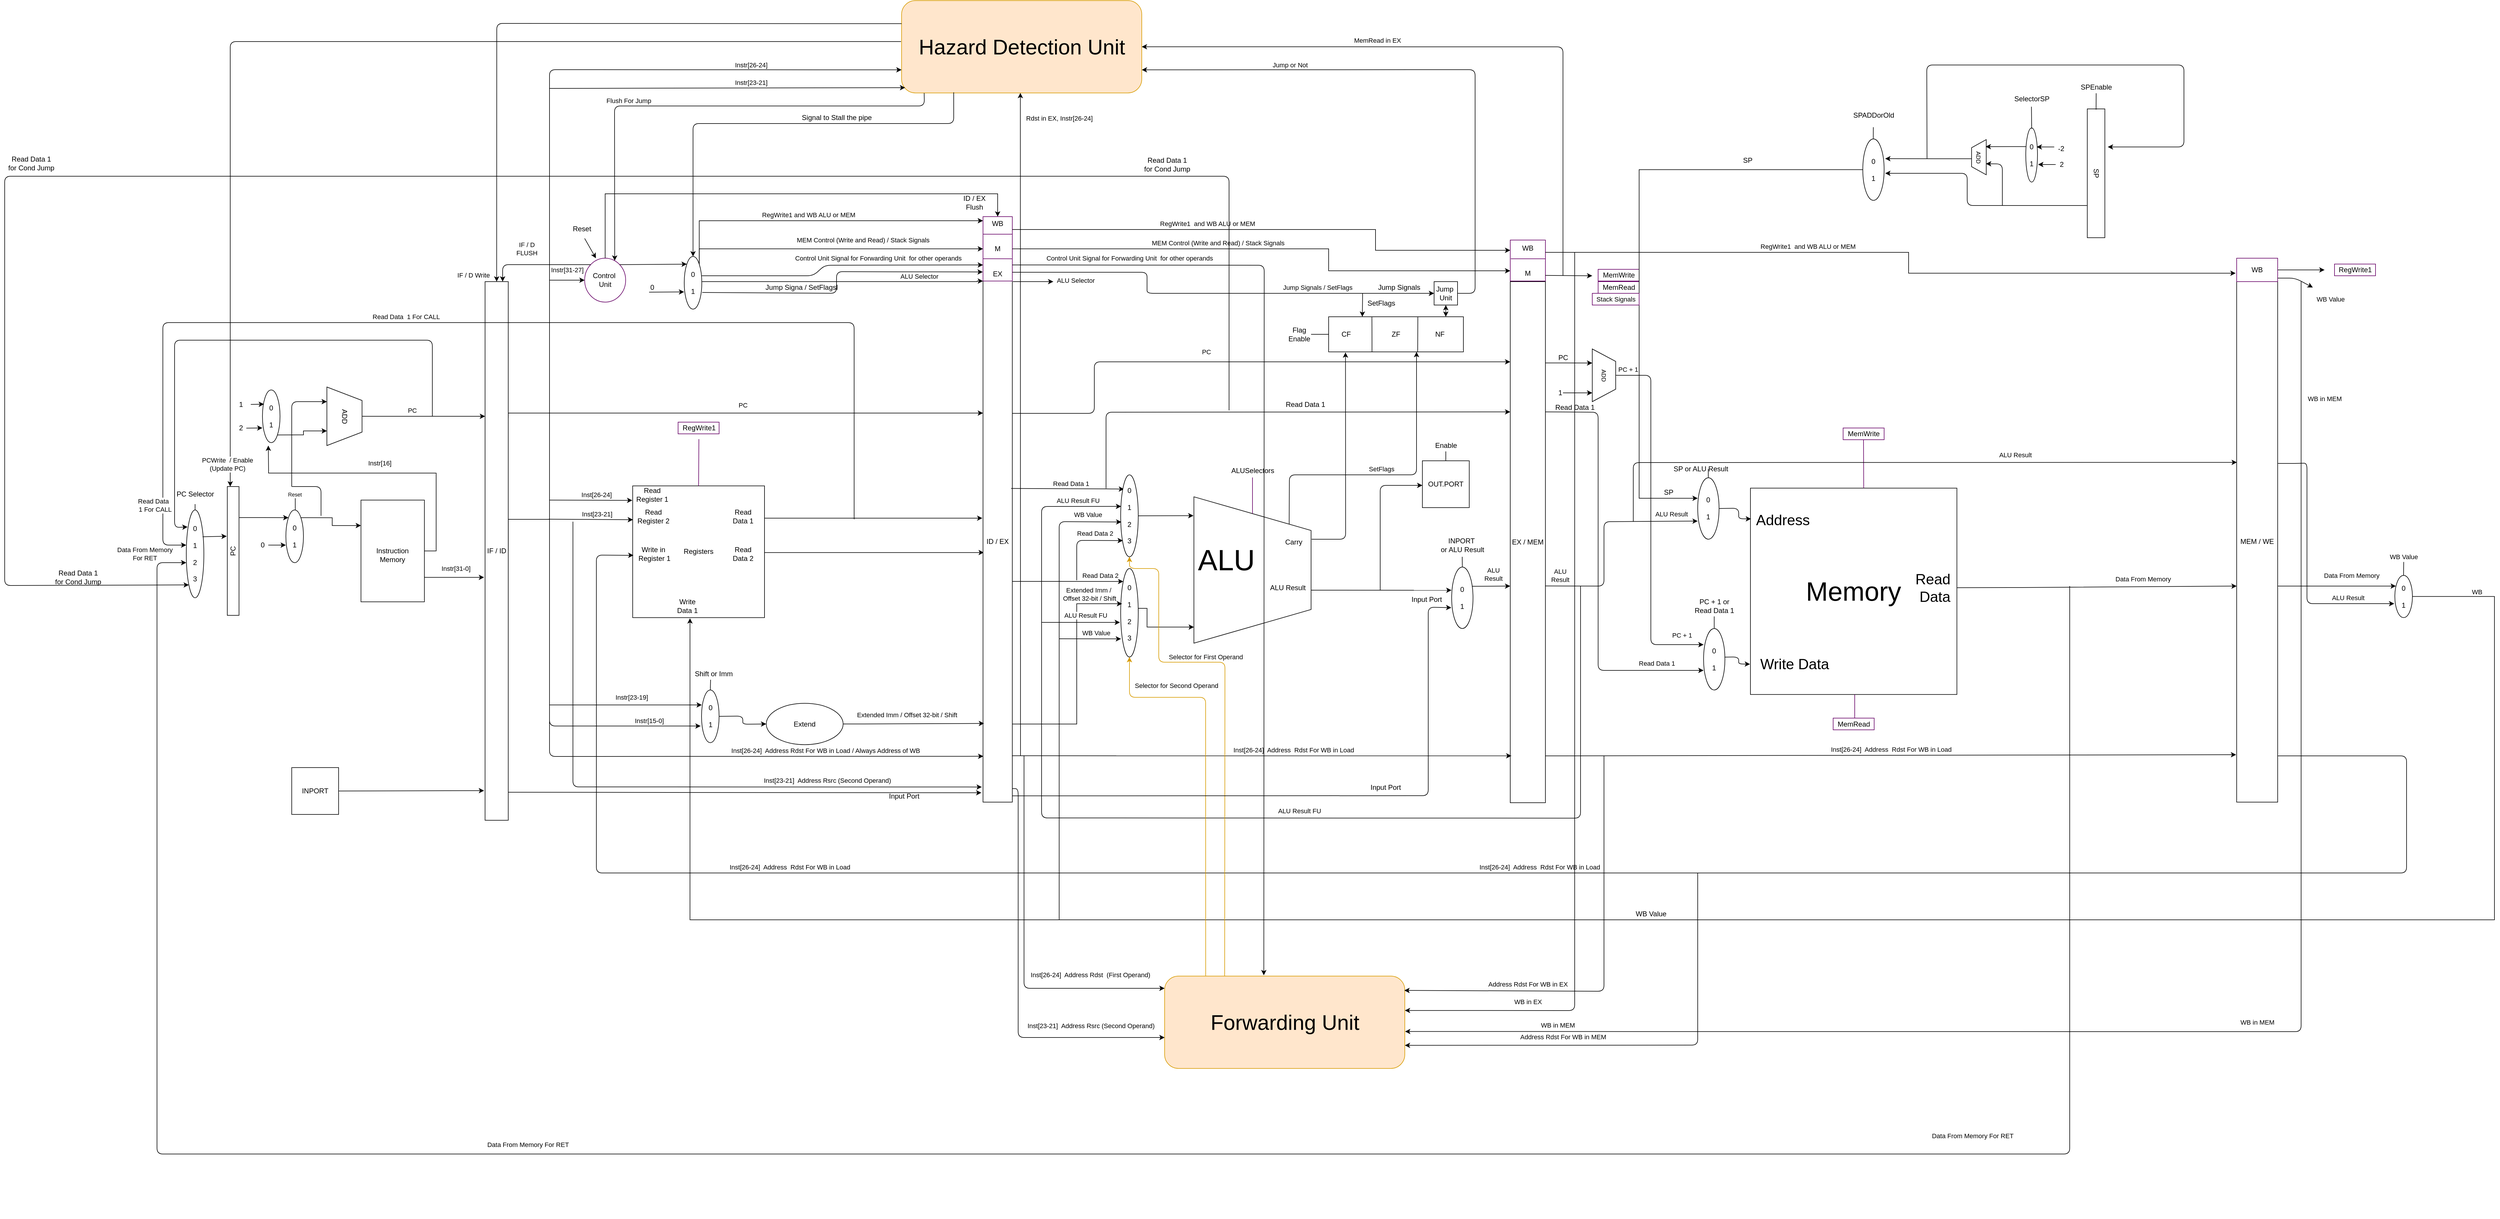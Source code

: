<mxfile version="14.6.13" type="device"><diagram id="zH9GJC9rjGOyQnJ45uVh" name="Page-1"><mxGraphModel dx="4022" dy="204" grid="1" gridSize="10" guides="1" tooltips="1" connect="1" arrows="1" fold="1" page="1" pageScale="1" pageWidth="827" pageHeight="583" math="0" shadow="0"><root><mxCell id="0"/><mxCell id="1" parent="0"/><mxCell id="UpCzwV68Jmqk25vgriLF-25" value="Instr[16]" style="edgeStyle=orthogonalEdgeStyle;rounded=0;orthogonalLoop=1;jettySize=auto;html=1;exitX=1;exitY=0.5;exitDx=0;exitDy=0;" parent="1" source="UpCzwV68Jmqk25vgriLF-1" edge="1"><mxGeometry x="0.028" y="-17" relative="1" as="geometry"><mxPoint x="160" y="2030" as="targetPoint"/><mxPoint as="offset"/></mxGeometry></mxCell><mxCell id="UpCzwV68Jmqk25vgriLF-39" value="Instr[31-0]" style="edgeStyle=orthogonalEdgeStyle;rounded=0;orthogonalLoop=1;jettySize=auto;html=1;exitX=1;exitY=0.75;exitDx=0;exitDy=0;entryX=-0.042;entryY=0.549;entryDx=0;entryDy=0;entryPerimeter=0;" parent="1" source="UpCzwV68Jmqk25vgriLF-1" target="UpCzwV68Jmqk25vgriLF-38" edge="1"><mxGeometry x="0.067" y="15" relative="1" as="geometry"><Array as="points"><mxPoint x="426" y="2255"/></Array><mxPoint as="offset"/></mxGeometry></mxCell><mxCell id="UpCzwV68Jmqk25vgriLF-1" value="&lt;br&gt;Instruction&lt;br&gt;Memory" style="rounded=0;whiteSpace=wrap;html=1;rotation=0;" parent="1" vertex="1"><mxGeometry x="318.19" y="2123.13" width="108.25" height="173.75" as="geometry"/></mxCell><mxCell id="UpCzwV68Jmqk25vgriLF-28" style="edgeStyle=orthogonalEdgeStyle;rounded=0;orthogonalLoop=1;jettySize=auto;html=1;exitX=0.75;exitY=1;exitDx=0;exitDy=0;entryX=0;entryY=1;entryDx=0;entryDy=0;" parent="1" source="UpCzwV68Jmqk25vgriLF-2" target="UpCzwV68Jmqk25vgriLF-26" edge="1"><mxGeometry relative="1" as="geometry"><Array as="points"><mxPoint x="110" y="2153"/><mxPoint x="150" y="2153"/></Array></mxGeometry></mxCell><mxCell id="UpCzwV68Jmqk25vgriLF-2" value="PC" style="rounded=0;whiteSpace=wrap;html=1;rotation=-90;" parent="1" vertex="1"><mxGeometry x="-10.0" y="2200" width="220" height="20" as="geometry"/></mxCell><mxCell id="UpCzwV68Jmqk25vgriLF-24" value="PC&amp;nbsp;" style="edgeStyle=orthogonalEdgeStyle;rounded=0;orthogonalLoop=1;jettySize=auto;html=1;exitX=0.5;exitY=1;exitDx=0;exitDy=0;entryX=0;entryY=0.25;entryDx=0;entryDy=0;" parent="1" source="UpCzwV68Jmqk25vgriLF-7" target="UpCzwV68Jmqk25vgriLF-38" edge="1"><mxGeometry x="-0.17" y="10" relative="1" as="geometry"><mxPoint x="410" y="1980" as="targetPoint"/><mxPoint as="offset"/></mxGeometry></mxCell><mxCell id="UpCzwV68Jmqk25vgriLF-7" value="" style="verticalLabelPosition=bottom;verticalAlign=top;html=1;shape=trapezoid;perimeter=trapezoidPerimeter;whiteSpace=wrap;size=0.23;arcSize=10;flipV=1;rotation=-90;" parent="1" vertex="1"><mxGeometry x="240.0" y="1950" width="100" height="60" as="geometry"/></mxCell><mxCell id="UpCzwV68Jmqk25vgriLF-8" value="ADD" style="text;html=1;resizable=0;autosize=1;align=center;verticalAlign=middle;points=[];fillColor=none;strokeColor=none;rounded=0;rotation=90;" parent="1" vertex="1"><mxGeometry x="270" y="1970" width="40" height="20" as="geometry"/></mxCell><mxCell id="UpCzwV68Jmqk25vgriLF-14" value="" style="endArrow=classic;html=1;entryX=0.75;entryY=0;entryDx=0;entryDy=0;" parent="1" target="UpCzwV68Jmqk25vgriLF-7" edge="1"><mxGeometry width="50" height="50" relative="1" as="geometry"><mxPoint x="200" y="2100" as="sourcePoint"/><mxPoint x="250" y="1960" as="targetPoint"/><Array as="points"><mxPoint x="200" y="1955"/></Array></mxGeometry></mxCell><mxCell id="UpCzwV68Jmqk25vgriLF-19" style="edgeStyle=orthogonalEdgeStyle;rounded=0;orthogonalLoop=1;jettySize=auto;html=1;exitX=1;exitY=0;exitDx=0;exitDy=0;entryX=0.25;entryY=0;entryDx=0;entryDy=0;" parent="1" source="UpCzwV68Jmqk25vgriLF-17" target="UpCzwV68Jmqk25vgriLF-7" edge="1"><mxGeometry relative="1" as="geometry"/></mxCell><mxCell id="UpCzwV68Jmqk25vgriLF-17" value="0&lt;br&gt;&lt;br&gt;1" style="ellipse;whiteSpace=wrap;html=1;rotation=0;direction=south;" parent="1" vertex="1"><mxGeometry x="150" y="1935" width="30" height="90" as="geometry"/></mxCell><mxCell id="UpCzwV68Jmqk25vgriLF-20" value="1" style="text;html=1;resizable=0;autosize=1;align=center;verticalAlign=middle;points=[];fillColor=none;strokeColor=none;rounded=0;rotation=0;" parent="1" vertex="1"><mxGeometry x="102.5" y="1950" width="20" height="20" as="geometry"/></mxCell><mxCell id="UpCzwV68Jmqk25vgriLF-21" value="" style="endArrow=classic;html=1;entryX=0.27;entryY=0.913;entryDx=0;entryDy=0;entryPerimeter=0;" parent="1" target="UpCzwV68Jmqk25vgriLF-17" edge="1"><mxGeometry width="50" height="50" relative="1" as="geometry"><mxPoint x="130.07" y="1959.71" as="sourcePoint"/><mxPoint x="150" y="1959.75" as="targetPoint"/></mxGeometry></mxCell><mxCell id="UpCzwV68Jmqk25vgriLF-22" value="" style="endArrow=classic;html=1;entryX=0.722;entryY=1;entryDx=0;entryDy=0;entryPerimeter=0;" parent="1" target="UpCzwV68Jmqk25vgriLF-17" edge="1"><mxGeometry width="50" height="50" relative="1" as="geometry"><mxPoint x="122.5" y="2000.19" as="sourcePoint"/><mxPoint x="146.69" y="2000" as="targetPoint"/><Array as="points"/></mxGeometry></mxCell><mxCell id="UpCzwV68Jmqk25vgriLF-23" value="2" style="text;html=1;resizable=0;autosize=1;align=center;verticalAlign=middle;points=[];fillColor=none;strokeColor=none;rounded=0;rotation=0;" parent="1" vertex="1"><mxGeometry x="102.5" y="1990" width="20" height="20" as="geometry"/></mxCell><mxCell id="UpCzwV68Jmqk25vgriLF-29" style="edgeStyle=orthogonalEdgeStyle;rounded=0;orthogonalLoop=1;jettySize=auto;html=1;exitX=0;exitY=0;exitDx=0;exitDy=0;entryX=0;entryY=0.25;entryDx=0;entryDy=0;" parent="1" source="UpCzwV68Jmqk25vgriLF-26" target="UpCzwV68Jmqk25vgriLF-1" edge="1"><mxGeometry relative="1" as="geometry"/></mxCell><mxCell id="UpCzwV68Jmqk25vgriLF-26" value="0&lt;br&gt;&lt;br&gt;1" style="ellipse;whiteSpace=wrap;html=1;rotation=0;direction=south;" parent="1" vertex="1"><mxGeometry x="190" y="2140" width="30" height="90" as="geometry"/></mxCell><mxCell id="UpCzwV68Jmqk25vgriLF-30" value="" style="endArrow=none;html=1;" parent="1" edge="1"><mxGeometry width="50" height="50" relative="1" as="geometry"><mxPoint x="250" y="2150" as="sourcePoint"/><mxPoint x="200" y="2100" as="targetPoint"/><Array as="points"><mxPoint x="250" y="2100"/></Array></mxGeometry></mxCell><mxCell id="UpCzwV68Jmqk25vgriLF-35" value="" style="edgeStyle=orthogonalEdgeStyle;rounded=0;orthogonalLoop=1;jettySize=auto;html=1;" parent="1" source="UpCzwV68Jmqk25vgriLF-34" edge="1"><mxGeometry relative="1" as="geometry"><mxPoint x="190" y="2200" as="targetPoint"/></mxGeometry></mxCell><mxCell id="UpCzwV68Jmqk25vgriLF-34" value="0" style="text;html=1;resizable=0;autosize=1;align=center;verticalAlign=middle;points=[];fillColor=none;strokeColor=none;rounded=0;rotation=0;" parent="1" vertex="1"><mxGeometry x="140" y="2190" width="20" height="20" as="geometry"/></mxCell><mxCell id="UpCzwV68Jmqk25vgriLF-36" value="&lt;font style=&quot;font-size: 9px&quot;&gt;Reset&lt;/font&gt;" style="text;html=1;align=center;verticalAlign=middle;resizable=0;points=[];autosize=1;" parent="1" vertex="1"><mxGeometry x="185" y="2103.13" width="40" height="20" as="geometry"/></mxCell><mxCell id="UpCzwV68Jmqk25vgriLF-37" value="" style="endArrow=none;html=1;exitX=0.349;exitY=0.987;exitDx=0;exitDy=0;exitPerimeter=0;" parent="1" edge="1"><mxGeometry width="50" height="50" relative="1" as="geometry"><mxPoint x="206.03" y="2140.0" as="sourcePoint"/><mxPoint x="206" y="2120" as="targetPoint"/></mxGeometry></mxCell><mxCell id="UpCzwV68Jmqk25vgriLF-41" value="PC" style="edgeStyle=orthogonalEdgeStyle;rounded=0;orthogonalLoop=1;jettySize=auto;html=1;exitX=1;exitY=0.25;exitDx=0;exitDy=0;entryX=0;entryY=0.25;entryDx=0;entryDy=0;" parent="1" edge="1"><mxGeometry x="-0.001" y="14" relative="1" as="geometry"><mxPoint x="1380.0" y="1974.5" as="targetPoint"/><mxPoint x="569.58" y="1983.0" as="sourcePoint"/><Array as="points"><mxPoint x="570" y="1974"/></Array><mxPoint as="offset"/></mxGeometry></mxCell><mxCell id="UpCzwV68Jmqk25vgriLF-56" style="edgeStyle=orthogonalEdgeStyle;rounded=0;orthogonalLoop=1;jettySize=auto;html=1;exitX=1;exitY=0.5;exitDx=0;exitDy=0;entryX=0.5;entryY=0;entryDx=0;entryDy=0;" parent="1" source="UpCzwV68Jmqk25vgriLF-38" target="UpCzwV68Jmqk25vgriLF-55" edge="1"><mxGeometry relative="1" as="geometry"><mxPoint x="720" y="2155.857" as="targetPoint"/><Array as="points"><mxPoint x="640" y="2156"/><mxPoint x="640" y="1748"/></Array></mxGeometry></mxCell><mxCell id="UpCzwV68Jmqk25vgriLF-59" value="Instr[31-27]" style="edgeLabel;html=1;align=center;verticalAlign=middle;resizable=0;points=[];" parent="UpCzwV68Jmqk25vgriLF-56" vertex="1" connectable="0"><mxGeometry x="0.395" y="3" relative="1" as="geometry"><mxPoint x="33" y="-137" as="offset"/></mxGeometry></mxCell><mxCell id="UpCzwV68Jmqk25vgriLF-38" value="IF / ID" style="rounded=0;whiteSpace=wrap;html=1;" parent="1" vertex="1"><mxGeometry x="530" y="1750" width="39.58" height="920" as="geometry"/></mxCell><mxCell id="UpCzwV68Jmqk25vgriLF-40" value="" style="endArrow=classic;html=1;entryX=0.193;entryY=0.927;entryDx=0;entryDy=0;entryPerimeter=0;" parent="1" target="L_UitK8ecjDQzXXpY31Q-68" edge="1"><mxGeometry width="50" height="50" relative="1" as="geometry"><mxPoint x="440" y="1980" as="sourcePoint"/><mxPoint x="10" y="2180" as="targetPoint"/><Array as="points"><mxPoint x="440" y="1940"/><mxPoint x="440" y="1850"/><mxPoint y="1850"/><mxPoint y="2170"/></Array></mxGeometry></mxCell><mxCell id="UpCzwV68Jmqk25vgriLF-68" style="edgeStyle=orthogonalEdgeStyle;rounded=0;orthogonalLoop=1;jettySize=auto;html=1;exitX=1;exitY=0.25;exitDx=0;exitDy=0;entryX=-0.022;entryY=0.455;entryDx=0;entryDy=0;entryPerimeter=0;" parent="1" source="UpCzwV68Jmqk25vgriLF-42" target="UpCzwV68Jmqk25vgriLF-65" edge="1"><mxGeometry relative="1" as="geometry"><Array as="points"><mxPoint x="1007" y="2154"/></Array></mxGeometry></mxCell><mxCell id="UpCzwV68Jmqk25vgriLF-69" style="edgeStyle=orthogonalEdgeStyle;rounded=0;orthogonalLoop=1;jettySize=auto;html=1;exitX=1;exitY=0.5;exitDx=0;exitDy=0;entryX=0.029;entryY=0.521;entryDx=0;entryDy=0;entryPerimeter=0;" parent="1" source="UpCzwV68Jmqk25vgriLF-42" target="UpCzwV68Jmqk25vgriLF-65" edge="1"><mxGeometry relative="1" as="geometry"><Array as="points"><mxPoint x="1007" y="2213"/></Array></mxGeometry></mxCell><mxCell id="UpCzwV68Jmqk25vgriLF-42" value="Registers" style="whiteSpace=wrap;html=1;aspect=fixed;rotation=0;" parent="1" vertex="1"><mxGeometry x="782" y="2098.87" width="225" height="225" as="geometry"/></mxCell><mxCell id="UpCzwV68Jmqk25vgriLF-43" value="Read&lt;br&gt;Register 1" style="text;html=1;resizable=0;autosize=1;align=center;verticalAlign=middle;points=[];fillColor=none;strokeColor=none;rounded=0;rotation=0;" parent="1" vertex="1"><mxGeometry x="780" y="2098.87" width="70" height="30" as="geometry"/></mxCell><mxCell id="UpCzwV68Jmqk25vgriLF-44" value="Read&lt;br&gt;Register 2" style="text;html=1;resizable=0;autosize=1;align=center;verticalAlign=middle;points=[];fillColor=none;strokeColor=none;rounded=0;rotation=0;" parent="1" vertex="1"><mxGeometry x="782.0" y="2136.37" width="70" height="30" as="geometry"/></mxCell><mxCell id="UpCzwV68Jmqk25vgriLF-45" value="Write in&lt;br&gt;&amp;nbsp;Register 1" style="text;html=1;resizable=0;autosize=1;align=center;verticalAlign=middle;points=[];fillColor=none;strokeColor=none;rounded=0;rotation=0;" parent="1" vertex="1"><mxGeometry x="782.0" y="2200" width="70" height="30" as="geometry"/></mxCell><mxCell id="UpCzwV68Jmqk25vgriLF-46" value="Write&lt;br&gt;Data 1" style="text;html=1;resizable=0;autosize=1;align=center;verticalAlign=middle;points=[];fillColor=none;strokeColor=none;rounded=0;rotation=0;" parent="1" vertex="1"><mxGeometry x="850.0" y="2288.87" width="50" height="30" as="geometry"/></mxCell><mxCell id="UpCzwV68Jmqk25vgriLF-47" value="Read&lt;br&gt;Data 1" style="text;html=1;resizable=0;autosize=1;align=center;verticalAlign=middle;points=[];fillColor=none;strokeColor=none;rounded=0;rotation=0;" parent="1" vertex="1"><mxGeometry x="944.99" y="2136.37" width="50" height="30" as="geometry"/></mxCell><mxCell id="UpCzwV68Jmqk25vgriLF-48" value="Read&lt;br&gt;Data 2" style="text;html=1;resizable=0;autosize=1;align=center;verticalAlign=middle;points=[];fillColor=none;strokeColor=none;rounded=0;rotation=0;" parent="1" vertex="1"><mxGeometry x="944.99" y="2200" width="50" height="30" as="geometry"/></mxCell><mxCell id="UpCzwV68Jmqk25vgriLF-51" value="" style="endArrow=none;html=1;exitX=0.5;exitY=0;exitDx=0;exitDy=0;strokeColor=#660066;" parent="1" source="UpCzwV68Jmqk25vgriLF-42" edge="1"><mxGeometry width="50" height="50" relative="1" as="geometry"><mxPoint x="1075.01" y="2038.37" as="sourcePoint"/><mxPoint x="895" y="2019" as="targetPoint"/><Array as="points"/></mxGeometry></mxCell><mxCell id="UpCzwV68Jmqk25vgriLF-52" value="RegWrite1" style="text;html=1;align=center;verticalAlign=middle;resizable=0;points=[];autosize=1;strokeColor=#660066;" parent="1" vertex="1"><mxGeometry x="859.5" y="1990" width="70" height="20" as="geometry"/></mxCell><mxCell id="c4TZXER73bsQBzGs9PQA-1" style="edgeStyle=orthogonalEdgeStyle;rounded=0;orthogonalLoop=1;jettySize=auto;html=1;exitX=0;exitY=0;exitDx=0;exitDy=0;entryX=0;entryY=0;entryDx=0;entryDy=0;" parent="1" source="c4TZXER73bsQBzGs9PQA-104" target="UpCzwV68Jmqk25vgriLF-65" edge="1"><mxGeometry relative="1" as="geometry"><mxPoint x="900.0" y="1738.235" as="sourcePoint"/><mxPoint x="1360" y="1740" as="targetPoint"/><Array as="points"><mxPoint x="896" y="1750"/><mxPoint x="1370" y="1750"/><mxPoint x="1380" y="1749"/></Array></mxGeometry></mxCell><mxCell id="c4TZXER73bsQBzGs9PQA-2" value="ALU Selector" style="edgeLabel;html=1;align=center;verticalAlign=middle;resizable=0;points=[];" parent="c4TZXER73bsQBzGs9PQA-1" vertex="1" connectable="0"><mxGeometry x="0.168" relative="1" as="geometry"><mxPoint x="104" y="-9" as="offset"/></mxGeometry></mxCell><mxCell id="c4TZXER73bsQBzGs9PQA-7" style="edgeStyle=orthogonalEdgeStyle;rounded=0;orthogonalLoop=1;jettySize=auto;html=1;exitX=0;exitY=0;exitDx=0;exitDy=0;" parent="1" source="c4TZXER73bsQBzGs9PQA-104" edge="1"><mxGeometry relative="1" as="geometry"><mxPoint x="1380" y="1646" as="targetPoint"/><mxPoint x="1030" y="1666" as="sourcePoint"/><Array as="points"><mxPoint x="896" y="1646"/></Array></mxGeometry></mxCell><mxCell id="c4TZXER73bsQBzGs9PQA-8" value="RegWrite1 and WB ALU or MEM" style="edgeLabel;html=1;align=center;verticalAlign=middle;resizable=0;points=[];" parent="c4TZXER73bsQBzGs9PQA-7" vertex="1" connectable="0"><mxGeometry x="-0.299" y="6" relative="1" as="geometry"><mxPoint x="64" y="-4" as="offset"/></mxGeometry></mxCell><mxCell id="L_UitK8ecjDQzXXpY31Q-95" style="edgeStyle=orthogonalEdgeStyle;rounded=0;orthogonalLoop=1;jettySize=auto;html=1;exitX=1;exitY=0.5;exitDx=0;exitDy=0;entryX=0.5;entryY=0;entryDx=0;entryDy=0;" parent="1" source="UpCzwV68Jmqk25vgriLF-55" target="UpCzwV68Jmqk25vgriLF-141" edge="1"><mxGeometry relative="1" as="geometry"><mxPoint x="1380" y="1480" as="targetPoint"/><Array as="points"><mxPoint x="735" y="1600"/><mxPoint x="1405" y="1600"/></Array></mxGeometry></mxCell><mxCell id="UpCzwV68Jmqk25vgriLF-55" value="Control&amp;nbsp;&lt;br&gt;Unit" style="ellipse;whiteSpace=wrap;html=1;rotation=0;direction=north;strokeColor=#660066;" parent="1" vertex="1"><mxGeometry x="700" y="1710" width="69.99" height="74.99" as="geometry"/></mxCell><mxCell id="UpCzwV68Jmqk25vgriLF-57" value="" style="endArrow=classic;html=1;entryX=1;entryY=0;entryDx=0;entryDy=0;" parent="1" edge="1"><mxGeometry width="50" height="50" relative="1" as="geometry"><mxPoint x="700" y="1676.23" as="sourcePoint"/><mxPoint x="719.221" y="1710.003" as="targetPoint"/></mxGeometry></mxCell><mxCell id="UpCzwV68Jmqk25vgriLF-58" value="Reset" style="text;html=1;align=center;verticalAlign=middle;resizable=0;points=[];autosize=1;" parent="1" vertex="1"><mxGeometry x="670" y="1650" width="50" height="20" as="geometry"/></mxCell><mxCell id="UpCzwV68Jmqk25vgriLF-60" value="" style="endArrow=classic;html=1;entryX=0.02;entryY=0.824;entryDx=0;entryDy=0;entryPerimeter=0;" parent="1" target="UpCzwV68Jmqk25vgriLF-43" edge="1"><mxGeometry width="50" height="50" relative="1" as="geometry"><mxPoint x="640" y="2123.13" as="sourcePoint"/><mxPoint x="700" y="2073.26" as="targetPoint"/><Array as="points"/></mxGeometry></mxCell><mxCell id="UpCzwV68Jmqk25vgriLF-62" value="Inst[26-24]" style="edgeLabel;html=1;align=center;verticalAlign=middle;resizable=0;points=[];" parent="UpCzwV68Jmqk25vgriLF-60" vertex="1" connectable="0"><mxGeometry x="0.388" y="1" relative="1" as="geometry"><mxPoint x="-18" y="-9" as="offset"/></mxGeometry></mxCell><mxCell id="UpCzwV68Jmqk25vgriLF-63" value="" style="endArrow=classic;html=1;entryX=0.007;entryY=0.677;entryDx=0;entryDy=0;entryPerimeter=0;" parent="1" target="UpCzwV68Jmqk25vgriLF-44" edge="1"><mxGeometry width="50" height="50" relative="1" as="geometry"><mxPoint x="638.6" y="2155.78" as="sourcePoint"/><mxPoint x="780.0" y="2156.24" as="targetPoint"/><Array as="points"/></mxGeometry></mxCell><mxCell id="UpCzwV68Jmqk25vgriLF-64" value="Inst[23-21]" style="edgeLabel;html=1;align=center;verticalAlign=middle;resizable=0;points=[];" parent="UpCzwV68Jmqk25vgriLF-63" vertex="1" connectable="0"><mxGeometry x="0.388" y="1" relative="1" as="geometry"><mxPoint x="-18" y="-9" as="offset"/></mxGeometry></mxCell><mxCell id="UpCzwV68Jmqk25vgriLF-65" value="ID / EX" style="rounded=0;whiteSpace=wrap;html=1;" parent="1" vertex="1"><mxGeometry x="1380" y="1749" width="50" height="890" as="geometry"/></mxCell><mxCell id="UpCzwV68Jmqk25vgriLF-70" value="" style="verticalLabelPosition=bottom;verticalAlign=top;html=1;shape=trapezoid;perimeter=trapezoidPerimeter;whiteSpace=wrap;size=0.23;arcSize=10;flipV=1;direction=south;" parent="1" vertex="1"><mxGeometry x="1740" y="2117.5" width="200" height="250" as="geometry"/></mxCell><mxCell id="UpCzwV68Jmqk25vgriLF-71" value="&lt;font style=&quot;font-size: 50px&quot;&gt;ALU&lt;/font&gt;" style="text;html=1;resizable=0;autosize=1;align=center;verticalAlign=middle;points=[];fillColor=none;strokeColor=none;rounded=0;rotation=0;" parent="1" vertex="1"><mxGeometry x="1740" y="2210" width="110" height="30" as="geometry"/></mxCell><mxCell id="UpCzwV68Jmqk25vgriLF-72" value="" style="endArrow=none;html=1;strokeColor=#660066;exitX=0;exitY=0.5;exitDx=0;exitDy=0;" parent="1" source="UpCzwV68Jmqk25vgriLF-70" edge="1"><mxGeometry width="50" height="50" relative="1" as="geometry"><mxPoint x="1530" y="2114.5" as="sourcePoint"/><mxPoint x="1840" y="2084.5" as="targetPoint"/></mxGeometry></mxCell><mxCell id="UpCzwV68Jmqk25vgriLF-73" value="ALUSelectors" style="text;html=1;align=center;verticalAlign=middle;resizable=0;points=[];autosize=1;" parent="1" vertex="1"><mxGeometry x="1795" y="2062.5" width="90" height="20" as="geometry"/></mxCell><mxCell id="UpCzwV68Jmqk25vgriLF-74" value="" style="endArrow=classic;html=1;entryX=0.175;entryY=0.808;entryDx=0;entryDy=0;entryPerimeter=0;exitX=0.96;exitY=0.398;exitDx=0;exitDy=0;exitPerimeter=0;" parent="1" source="UpCzwV68Jmqk25vgriLF-65" target="c4TZXER73bsQBzGs9PQA-41" edge="1"><mxGeometry width="50" height="50" relative="1" as="geometry"><mxPoint x="1429" y="2138" as="sourcePoint"/><mxPoint x="1570" y="2149" as="targetPoint"/><Array as="points"><mxPoint x="1600" y="2104"/></Array></mxGeometry></mxCell><mxCell id="c4TZXER73bsQBzGs9PQA-33" value="Read Data 1" style="edgeLabel;html=1;align=center;verticalAlign=middle;resizable=0;points=[];" parent="UpCzwV68Jmqk25vgriLF-74" vertex="1" connectable="0"><mxGeometry x="-0.541" y="8" relative="1" as="geometry"><mxPoint x="58" y="-1" as="offset"/></mxGeometry></mxCell><mxCell id="UpCzwV68Jmqk25vgriLF-75" value="" style="endArrow=classic;html=1;entryX=0;entryY=1;entryDx=0;entryDy=0;" parent="1" target="UpCzwV68Jmqk25vgriLF-83" edge="1"><mxGeometry width="50" height="50" relative="1" as="geometry"><mxPoint x="1430" y="2262" as="sourcePoint"/><mxPoint x="1560" y="2209" as="targetPoint"/><Array as="points"><mxPoint x="1430" y="2262"/><mxPoint x="1460" y="2262"/><mxPoint x="1510" y="2262"/></Array></mxGeometry></mxCell><mxCell id="UpCzwV68Jmqk25vgriLF-84" value="Read Data 2" style="edgeLabel;html=1;align=center;verticalAlign=middle;resizable=0;points=[];" parent="UpCzwV68Jmqk25vgriLF-75" vertex="1" connectable="0"><mxGeometry x="-0.155" y="3" relative="1" as="geometry"><mxPoint x="70" y="-7" as="offset"/></mxGeometry></mxCell><mxCell id="UpCzwV68Jmqk25vgriLF-79" style="edgeStyle=orthogonalEdgeStyle;rounded=0;orthogonalLoop=1;jettySize=auto;html=1;exitX=1;exitY=0.5;exitDx=0;exitDy=0;entryX=0.037;entryY=0.849;entryDx=0;entryDy=0;entryPerimeter=0;" parent="1" source="UpCzwV68Jmqk25vgriLF-76" target="UpCzwV68Jmqk25vgriLF-65" edge="1"><mxGeometry relative="1" as="geometry"><Array as="points"><mxPoint x="1176" y="2505"/></Array></mxGeometry></mxCell><mxCell id="UpCzwV68Jmqk25vgriLF-80" value="Extended Imm / Offset 32-bit / Shift" style="edgeLabel;html=1;align=center;verticalAlign=middle;resizable=0;points=[];" parent="UpCzwV68Jmqk25vgriLF-79" vertex="1" connectable="0"><mxGeometry x="0.062" y="2" relative="1" as="geometry"><mxPoint x="-19" y="-13" as="offset"/></mxGeometry></mxCell><mxCell id="UpCzwV68Jmqk25vgriLF-76" value="Extend" style="ellipse;whiteSpace=wrap;html=1;rotation=0;" parent="1" vertex="1"><mxGeometry x="1010" y="2470.21" width="131.25" height="70.63" as="geometry"/></mxCell><mxCell id="UpCzwV68Jmqk25vgriLF-78" value="Instr[15-0]" style="endArrow=classic;html=1;" parent="1" edge="1"><mxGeometry x="0.713" y="9" width="50" height="50" relative="1" as="geometry"><mxPoint x="640" y="2150" as="sourcePoint"/><mxPoint x="898" y="2509" as="targetPoint"/><Array as="points"><mxPoint x="640" y="2509"/></Array><mxPoint as="offset"/></mxGeometry></mxCell><mxCell id="UpCzwV68Jmqk25vgriLF-81" value="Carry" style="text;html=1;resizable=0;autosize=1;align=center;verticalAlign=middle;points=[];fillColor=none;strokeColor=none;rounded=0;rotation=0;" parent="1" vertex="1"><mxGeometry x="1885.0" y="2185" width="50" height="20" as="geometry"/></mxCell><mxCell id="UpCzwV68Jmqk25vgriLF-82" value="ALU Result" style="text;html=1;resizable=0;autosize=1;align=center;verticalAlign=middle;points=[];fillColor=none;strokeColor=none;rounded=0;rotation=0;" parent="1" vertex="1"><mxGeometry x="1860.0" y="2263.37" width="80" height="20" as="geometry"/></mxCell><mxCell id="UpCzwV68Jmqk25vgriLF-87" style="edgeStyle=orthogonalEdgeStyle;rounded=0;orthogonalLoop=1;jettySize=auto;html=1;exitX=0.5;exitY=0;exitDx=0;exitDy=0;" parent="1" source="UpCzwV68Jmqk25vgriLF-83" edge="1"><mxGeometry relative="1" as="geometry"><mxPoint x="1740" y="2340" as="targetPoint"/><Array as="points"><mxPoint x="1660" y="2308"/><mxPoint x="1660" y="2340"/></Array></mxGeometry></mxCell><mxCell id="UpCzwV68Jmqk25vgriLF-83" value="0&lt;br&gt;&lt;br&gt;1&lt;br&gt;&lt;br&gt;2&lt;br&gt;&lt;br&gt;3" style="ellipse;whiteSpace=wrap;html=1;rotation=0;direction=south;" parent="1" vertex="1"><mxGeometry x="1615" y="2240" width="30" height="151.13" as="geometry"/></mxCell><mxCell id="UpCzwV68Jmqk25vgriLF-85" style="edgeStyle=orthogonalEdgeStyle;rounded=0;orthogonalLoop=1;jettySize=auto;html=1;exitX=1;exitY=0.5;exitDx=0;exitDy=0;entryX=0.398;entryY=0.92;entryDx=0;entryDy=0;entryPerimeter=0;" parent="1" target="UpCzwV68Jmqk25vgriLF-83" edge="1"><mxGeometry relative="1" as="geometry"><mxPoint x="1430.0" y="2505.605" as="sourcePoint"/><mxPoint x="1570" y="2280" as="targetPoint"/><Array as="points"><mxPoint x="1540" y="2506"/><mxPoint x="1540" y="2300"/></Array></mxGeometry></mxCell><mxCell id="UpCzwV68Jmqk25vgriLF-86" value="Extended Imm /&lt;br&gt;&amp;nbsp;Offset 32-bit / Shift" style="edgeLabel;html=1;align=center;verticalAlign=middle;resizable=0;points=[];" parent="UpCzwV68Jmqk25vgriLF-85" vertex="1" connectable="0"><mxGeometry x="0.062" y="2" relative="1" as="geometry"><mxPoint x="22" y="-123" as="offset"/></mxGeometry></mxCell><mxCell id="UpCzwV68Jmqk25vgriLF-88" value="EX / MEM" style="rounded=0;whiteSpace=wrap;html=1;" parent="1" vertex="1"><mxGeometry x="2280" y="1750" width="60" height="890" as="geometry"/></mxCell><mxCell id="UpCzwV68Jmqk25vgriLF-89" value="" style="endArrow=classic;html=1;entryX=0.048;entryY=0.382;entryDx=0;entryDy=0;entryPerimeter=0;" parent="1" edge="1"><mxGeometry width="50" height="50" relative="1" as="geometry"><mxPoint x="1940" y="2277" as="sourcePoint"/><mxPoint x="2179.754" y="2277.11" as="targetPoint"/></mxGeometry></mxCell><mxCell id="UpCzwV68Jmqk25vgriLF-90" value="" style="endArrow=classic;html=1;entryX=0.125;entryY=1.014;entryDx=0;entryDy=0;entryPerimeter=0;" parent="1" target="L_UitK8ecjDQzXXpY31Q-81" edge="1"><mxGeometry width="50" height="50" relative="1" as="geometry"><mxPoint x="1941" y="2190" as="sourcePoint"/><mxPoint x="2040" y="1990" as="targetPoint"/><Array as="points"><mxPoint x="1999" y="2190"/></Array></mxGeometry></mxCell><mxCell id="UpCzwV68Jmqk25vgriLF-96" value="&lt;font style=&quot;font-size: 45px&quot;&gt;Memory&lt;/font&gt;" style="whiteSpace=wrap;html=1;aspect=fixed;rotation=0;align=center;" parent="1" vertex="1"><mxGeometry x="2690" y="2102.72" width="352.43" height="352.43" as="geometry"/></mxCell><mxCell id="UpCzwV68Jmqk25vgriLF-97" value="&lt;font style=&quot;font-size: 25px&quot;&gt;Address&lt;/font&gt;" style="text;html=1;resizable=0;autosize=1;align=center;verticalAlign=middle;points=[];fillColor=none;strokeColor=none;rounded=0;rotation=0;" parent="1" vertex="1"><mxGeometry x="2690" y="2146.37" width="110" height="20" as="geometry"/></mxCell><mxCell id="UpCzwV68Jmqk25vgriLF-98" value="&lt;font style=&quot;font-size: 25px&quot;&gt;Write Data&lt;/font&gt;" style="text;html=1;resizable=0;autosize=1;align=center;verticalAlign=middle;points=[];fillColor=none;strokeColor=none;rounded=0;rotation=0;" parent="1" vertex="1"><mxGeometry x="2700" y="2391.94" width="130" height="20" as="geometry"/></mxCell><mxCell id="UpCzwV68Jmqk25vgriLF-99" value="&lt;span style=&quot;font-size: 25px&quot;&gt;Read&lt;br&gt;&amp;nbsp;Data&lt;/span&gt;" style="text;html=1;resizable=0;autosize=1;align=center;verticalAlign=middle;points=[];fillColor=none;strokeColor=none;rounded=0;rotation=0;" parent="1" vertex="1"><mxGeometry x="2961.43" y="2251.81" width="80" height="40" as="geometry"/></mxCell><mxCell id="UpCzwV68Jmqk25vgriLF-100" value="" style="endArrow=none;html=1;exitX=0.421;exitY=-0.003;exitDx=0;exitDy=0;exitPerimeter=0;strokeColor=#660066;" parent="1" edge="1"><mxGeometry width="50" height="50" relative="1" as="geometry"><mxPoint x="2883.363" y="2102.723" as="sourcePoint"/><mxPoint x="2883" y="2020" as="targetPoint"/><Array as="points"/></mxGeometry></mxCell><mxCell id="UpCzwV68Jmqk25vgriLF-101" value="MemWrite" style="text;html=1;align=center;verticalAlign=middle;resizable=0;points=[];autosize=1;strokeColor=#660066;" parent="1" vertex="1"><mxGeometry x="2848.21" y="2000.0" width="70" height="20" as="geometry"/></mxCell><mxCell id="UpCzwV68Jmqk25vgriLF-102" value="" style="endArrow=none;html=1;strokeColor=#660066;" parent="1" edge="1"><mxGeometry width="50" height="50" relative="1" as="geometry"><mxPoint x="2868" y="2495.15" as="sourcePoint"/><mxPoint x="2868" y="2455.26" as="targetPoint"/><Array as="points"/></mxGeometry></mxCell><mxCell id="UpCzwV68Jmqk25vgriLF-103" value="MemRead" style="text;html=1;align=center;verticalAlign=middle;resizable=0;points=[];autosize=1;strokeColor=#660066;" parent="1" vertex="1"><mxGeometry x="2831.21" y="2495.52" width="70" height="20" as="geometry"/></mxCell><mxCell id="UpCzwV68Jmqk25vgriLF-104" value="" style="endArrow=classic;html=1;exitX=0.991;exitY=0.584;exitDx=0;exitDy=0;exitPerimeter=0;" parent="1" source="UpCzwV68Jmqk25vgriLF-88" edge="1"><mxGeometry width="50" height="50" relative="1" as="geometry"><mxPoint x="2340.0" y="2274.23" as="sourcePoint"/><mxPoint x="2600" y="2159" as="targetPoint"/><Array as="points"><mxPoint x="2440" y="2270"/><mxPoint x="2440" y="2160"/></Array></mxGeometry></mxCell><mxCell id="UpCzwV68Jmqk25vgriLF-106" value="ALU &lt;br&gt;Result" style="edgeLabel;html=1;align=center;verticalAlign=middle;resizable=0;points=[];" parent="UpCzwV68Jmqk25vgriLF-104" vertex="1" connectable="0"><mxGeometry x="0.33" y="2" relative="1" as="geometry"><mxPoint x="-111" y="94" as="offset"/></mxGeometry></mxCell><mxCell id="UpCzwV68Jmqk25vgriLF-111" value="MEM / WE" style="rounded=0;whiteSpace=wrap;html=1;" parent="1" vertex="1"><mxGeometry x="3520" y="1749" width="70" height="890" as="geometry"/></mxCell><mxCell id="UpCzwV68Jmqk25vgriLF-112" value="" style="endArrow=classic;html=1;exitX=0.983;exitY=0.673;exitDx=0;exitDy=0;exitPerimeter=0;" parent="1" edge="1"><mxGeometry width="50" height="50" relative="1" as="geometry"><mxPoint x="3042.43" y="2272.74" as="sourcePoint"/><mxPoint x="3520" y="2270" as="targetPoint"/><Array as="points"><mxPoint x="3142.43" y="2272.51"/></Array></mxGeometry></mxCell><mxCell id="UpCzwV68Jmqk25vgriLF-113" value="Data From Memory" style="edgeLabel;html=1;align=center;verticalAlign=middle;resizable=0;points=[];" parent="UpCzwV68Jmqk25vgriLF-112" vertex="1" connectable="0"><mxGeometry x="0.33" y="2" relative="1" as="geometry"><mxPoint y="-11" as="offset"/></mxGeometry></mxCell><mxCell id="UpCzwV68Jmqk25vgriLF-127" style="edgeStyle=orthogonalEdgeStyle;rounded=0;orthogonalLoop=1;jettySize=auto;html=1;exitX=0.5;exitY=0;exitDx=0;exitDy=0;entryX=0.596;entryY=1.204;entryDx=0;entryDy=0;entryPerimeter=0;" parent="1" source="UpCzwV68Jmqk25vgriLF-116" target="UpCzwV68Jmqk25vgriLF-46" edge="1"><mxGeometry relative="1" as="geometry"><mxPoint x="870" y="2420" as="targetPoint"/><Array as="points"><mxPoint x="3960" y="2287"/><mxPoint x="3960" y="2840"/><mxPoint x="880" y="2840"/></Array></mxGeometry></mxCell><mxCell id="UpCzwV68Jmqk25vgriLF-128" value="WB" style="edgeLabel;html=1;align=center;verticalAlign=middle;resizable=0;points=[];" parent="UpCzwV68Jmqk25vgriLF-127" vertex="1" connectable="0"><mxGeometry x="-0.842" y="-1" relative="1" as="geometry"><mxPoint x="-29" y="-207" as="offset"/></mxGeometry></mxCell><mxCell id="UpCzwV68Jmqk25vgriLF-116" value="0&lt;br&gt;&lt;br&gt;1" style="ellipse;whiteSpace=wrap;html=1;rotation=0;direction=south;" parent="1" vertex="1"><mxGeometry x="3790" y="2251.81" width="30" height="72" as="geometry"/></mxCell><mxCell id="UpCzwV68Jmqk25vgriLF-119" value="" style="endArrow=classic;html=1;entryX=0.252;entryY=0.941;entryDx=0;entryDy=0;entryPerimeter=0;" parent="1" target="UpCzwV68Jmqk25vgriLF-116" edge="1"><mxGeometry width="50" height="50" relative="1" as="geometry"><mxPoint x="3590" y="2270" as="sourcePoint"/><mxPoint x="3793" y="2269" as="targetPoint"/><Array as="points"><mxPoint x="3610" y="2270"/><mxPoint x="3620" y="2270"/><mxPoint x="3770" y="2270"/></Array></mxGeometry></mxCell><mxCell id="UpCzwV68Jmqk25vgriLF-120" value="Data From Memory" style="edgeLabel;html=1;align=center;verticalAlign=middle;resizable=0;points=[];" parent="UpCzwV68Jmqk25vgriLF-119" vertex="1" connectable="0"><mxGeometry x="0.33" y="2" relative="1" as="geometry"><mxPoint x="-8" y="-16" as="offset"/></mxGeometry></mxCell><mxCell id="UpCzwV68Jmqk25vgriLF-121" value="" style="endArrow=classic;html=1;entryX=0.005;entryY=0.348;entryDx=0;entryDy=0;entryPerimeter=0;" parent="1" target="UpCzwV68Jmqk25vgriLF-111" edge="1"><mxGeometry width="50" height="50" relative="1" as="geometry"><mxPoint x="2490" y="2160" as="sourcePoint"/><mxPoint x="3520" y="2062.5" as="targetPoint"/><Array as="points"><mxPoint x="2490" y="2059"/></Array></mxGeometry></mxCell><mxCell id="UpCzwV68Jmqk25vgriLF-122" value="ALU Result" style="edgeLabel;html=1;align=center;verticalAlign=middle;resizable=0;points=[];" parent="UpCzwV68Jmqk25vgriLF-121" vertex="1" connectable="0"><mxGeometry x="0.33" y="2" relative="1" as="geometry"><mxPoint y="-11" as="offset"/></mxGeometry></mxCell><mxCell id="UpCzwV68Jmqk25vgriLF-123" value="" style="endArrow=classic;html=1;" parent="1" edge="1"><mxGeometry width="50" height="50" relative="1" as="geometry"><mxPoint x="3590" y="2060.46" as="sourcePoint"/><mxPoint x="3789" y="2300" as="targetPoint"/><Array as="points"><mxPoint x="3610" y="2060.46"/><mxPoint x="3620" y="2060.46"/><mxPoint x="3640" y="2060"/><mxPoint x="3640" y="2300"/><mxPoint x="3770" y="2300"/></Array></mxGeometry></mxCell><mxCell id="UpCzwV68Jmqk25vgriLF-124" value="ALU Result" style="edgeLabel;html=1;align=center;verticalAlign=middle;resizable=0;points=[];" parent="UpCzwV68Jmqk25vgriLF-123" vertex="1" connectable="0"><mxGeometry x="0.33" y="2" relative="1" as="geometry"><mxPoint x="68" y="-8" as="offset"/></mxGeometry></mxCell><mxCell id="UpCzwV68Jmqk25vgriLF-125" value="" style="endArrow=none;html=1;exitX=0;exitY=0.5;exitDx=0;exitDy=0;" parent="1" edge="1"><mxGeometry width="50" height="50" relative="1" as="geometry"><mxPoint x="3804.86" y="2251.81" as="sourcePoint"/><mxPoint x="3805.15" y="2228.81" as="targetPoint"/></mxGeometry></mxCell><mxCell id="UpCzwV68Jmqk25vgriLF-126" value="WB Value" style="edgeLabel;html=1;align=center;verticalAlign=middle;resizable=0;points=[];" parent="UpCzwV68Jmqk25vgriLF-125" vertex="1" connectable="0"><mxGeometry x="0.483" y="1" relative="1" as="geometry"><mxPoint x="1" y="-15" as="offset"/></mxGeometry></mxCell><mxCell id="UpCzwV68Jmqk25vgriLF-130" value="" style="endArrow=classic;html=1;entryX=0.011;entryY=0.912;entryDx=0;entryDy=0;entryPerimeter=0;" parent="1" target="UpCzwV68Jmqk25vgriLF-65" edge="1"><mxGeometry width="50" height="50" relative="1" as="geometry"><mxPoint x="640" y="2480" as="sourcePoint"/><mxPoint x="1240" y="2560" as="targetPoint"/><Array as="points"><mxPoint x="640" y="2561"/></Array></mxGeometry></mxCell><mxCell id="UpCzwV68Jmqk25vgriLF-131" value="Inst[26-24]&amp;nbsp; Address Rdst For WB in Load / Always Address of WB" style="edgeLabel;html=1;align=center;verticalAlign=middle;resizable=0;points=[];" parent="UpCzwV68Jmqk25vgriLF-130" vertex="1" connectable="0"><mxGeometry x="0.388" y="1" relative="1" as="geometry"><mxPoint x="-18" y="-9" as="offset"/></mxGeometry></mxCell><mxCell id="UpCzwV68Jmqk25vgriLF-132" value="" style="endArrow=classic;html=1;exitX=0.987;exitY=0.911;exitDx=0;exitDy=0;exitPerimeter=0;entryX=0.033;entryY=0.91;entryDx=0;entryDy=0;entryPerimeter=0;" parent="1" source="UpCzwV68Jmqk25vgriLF-65" target="UpCzwV68Jmqk25vgriLF-88" edge="1"><mxGeometry width="50" height="50" relative="1" as="geometry"><mxPoint x="1430" y="2570" as="sourcePoint"/><mxPoint x="1840" y="2560" as="targetPoint"/><Array as="points"/></mxGeometry></mxCell><mxCell id="UpCzwV68Jmqk25vgriLF-134" value="" style="endArrow=classic;html=1;exitX=0.987;exitY=0.911;exitDx=0;exitDy=0;exitPerimeter=0;entryX=-0.013;entryY=0.909;entryDx=0;entryDy=0;entryPerimeter=0;" parent="1" target="UpCzwV68Jmqk25vgriLF-111" edge="1"><mxGeometry width="50" height="50" relative="1" as="geometry"><mxPoint x="2340.0" y="2560" as="sourcePoint"/><mxPoint x="3192.63" y="2560.11" as="targetPoint"/><Array as="points"/></mxGeometry></mxCell><mxCell id="UpCzwV68Jmqk25vgriLF-136" value="" style="endArrow=classic;html=1;exitX=0.987;exitY=0.911;exitDx=0;exitDy=0;exitPerimeter=0;entryX=0.019;entryY=0.583;entryDx=0;entryDy=0;entryPerimeter=0;" parent="1" target="UpCzwV68Jmqk25vgriLF-45" edge="1"><mxGeometry width="50" height="50" relative="1" as="geometry"><mxPoint x="3590" y="2560" as="sourcePoint"/><mxPoint x="720" y="2240" as="targetPoint"/><Array as="points"><mxPoint x="3810" y="2560"/><mxPoint x="3810" y="2760"/><mxPoint x="2160" y="2760"/><mxPoint x="720" y="2760"/><mxPoint x="720" y="2217"/></Array></mxGeometry></mxCell><mxCell id="UpCzwV68Jmqk25vgriLF-141" value="WB&lt;br&gt;&lt;br&gt;&lt;br&gt;M&lt;br&gt;&lt;br&gt;&lt;br&gt;EX" style="rounded=0;whiteSpace=wrap;html=1;rotation=0;strokeColor=#660066;" parent="1" vertex="1"><mxGeometry x="1380" y="1639" width="50" height="110" as="geometry"/></mxCell><mxCell id="UpCzwV68Jmqk25vgriLF-142" value="" style="endArrow=none;html=1;strokeColor=#660066;entryX=0.987;entryY=0.655;entryDx=0;entryDy=0;entryPerimeter=0;exitX=-0.007;exitY=0.653;exitDx=0;exitDy=0;exitPerimeter=0;" parent="1" source="UpCzwV68Jmqk25vgriLF-141" target="UpCzwV68Jmqk25vgriLF-141" edge="1"><mxGeometry width="50" height="50" relative="1" as="geometry"><mxPoint x="1381" y="1711" as="sourcePoint"/><mxPoint x="1419.58" y="1711.49" as="targetPoint"/></mxGeometry></mxCell><mxCell id="UpCzwV68Jmqk25vgriLF-143" value="" style="endArrow=none;html=1;strokeColor=#660066;entryX=1.01;entryY=0.273;entryDx=0;entryDy=0;entryPerimeter=0;" parent="1" target="UpCzwV68Jmqk25vgriLF-141" edge="1"><mxGeometry width="50" height="50" relative="1" as="geometry"><mxPoint x="1380.5" y="1669" as="sourcePoint"/><mxPoint x="1419.08" y="1669.49" as="targetPoint"/></mxGeometry></mxCell><mxCell id="c4TZXER73bsQBzGs9PQA-3" value="WB&lt;br&gt;&lt;br&gt;&lt;br&gt;M" style="rounded=0;whiteSpace=wrap;html=1;rotation=0;strokeColor=#660066;" parent="1" vertex="1"><mxGeometry x="2280" y="1679" width="60" height="70" as="geometry"/></mxCell><mxCell id="c4TZXER73bsQBzGs9PQA-4" value="" style="endArrow=none;html=1;strokeColor=#660066;" parent="1" edge="1"><mxGeometry width="50" height="50" relative="1" as="geometry"><mxPoint x="2281" y="1711" as="sourcePoint"/><mxPoint x="2340" y="1711" as="targetPoint"/></mxGeometry></mxCell><mxCell id="c4TZXER73bsQBzGs9PQA-6" value="WB" style="rounded=0;whiteSpace=wrap;html=1;rotation=0;strokeColor=#660066;" parent="1" vertex="1"><mxGeometry x="3520" y="1710" width="70" height="40" as="geometry"/></mxCell><mxCell id="c4TZXER73bsQBzGs9PQA-9" style="edgeStyle=orthogonalEdgeStyle;rounded=0;orthogonalLoop=1;jettySize=auto;html=1;exitX=1;exitY=1;exitDx=0;exitDy=0;entryX=0;entryY=0.25;entryDx=0;entryDy=0;" parent="1" target="c4TZXER73bsQBzGs9PQA-3" edge="1"><mxGeometry relative="1" as="geometry"><mxPoint x="2050.23" y="1600" as="targetPoint"/><mxPoint x="1429.999" y="1661.013" as="sourcePoint"/><Array as="points"><mxPoint x="2050" y="1661"/><mxPoint x="2050" y="1697"/></Array></mxGeometry></mxCell><mxCell id="c4TZXER73bsQBzGs9PQA-10" value="RegWrite1&amp;nbsp; and WB ALU or MEM" style="edgeLabel;html=1;align=center;verticalAlign=middle;resizable=0;points=[];" parent="c4TZXER73bsQBzGs9PQA-9" vertex="1" connectable="0"><mxGeometry x="-0.299" y="6" relative="1" as="geometry"><mxPoint x="22" y="-4" as="offset"/></mxGeometry></mxCell><mxCell id="c4TZXER73bsQBzGs9PQA-11" style="edgeStyle=orthogonalEdgeStyle;rounded=0;orthogonalLoop=1;jettySize=auto;html=1;exitX=1;exitY=1;exitDx=0;exitDy=0;entryX=-0.026;entryY=0.641;entryDx=0;entryDy=0;entryPerimeter=0;" parent="1" target="c4TZXER73bsQBzGs9PQA-6" edge="1"><mxGeometry relative="1" as="geometry"><mxPoint x="3190" y="1735.5" as="targetPoint"/><mxPoint x="2339.999" y="1700.013" as="sourcePoint"/><Array as="points"><mxPoint x="2960" y="1700"/><mxPoint x="2960" y="1736"/></Array></mxGeometry></mxCell><mxCell id="c4TZXER73bsQBzGs9PQA-12" value="RegWrite1&amp;nbsp; and WB ALU or MEM" style="edgeLabel;html=1;align=center;verticalAlign=middle;resizable=0;points=[];" parent="c4TZXER73bsQBzGs9PQA-11" vertex="1" connectable="0"><mxGeometry x="-0.299" y="6" relative="1" as="geometry"><mxPoint x="22" y="-4" as="offset"/></mxGeometry></mxCell><mxCell id="c4TZXER73bsQBzGs9PQA-13" value="" style="endArrow=classic;html=1;exitX=1;exitY=0.5;exitDx=0;exitDy=0;" parent="1" source="c4TZXER73bsQBzGs9PQA-6" edge="1"><mxGeometry width="50" height="50" relative="1" as="geometry"><mxPoint x="3620" y="1740" as="sourcePoint"/><mxPoint x="3670" y="1730" as="targetPoint"/></mxGeometry></mxCell><mxCell id="c4TZXER73bsQBzGs9PQA-14" value="RegWrite1" style="text;html=1;align=center;verticalAlign=middle;resizable=0;points=[];autosize=1;strokeColor=#660066;" parent="1" vertex="1"><mxGeometry x="3687" y="1720" width="70" height="20" as="geometry"/></mxCell><mxCell id="c4TZXER73bsQBzGs9PQA-16" style="edgeStyle=orthogonalEdgeStyle;rounded=0;orthogonalLoop=1;jettySize=auto;html=1;exitX=0;exitY=0;exitDx=0;exitDy=0;entryX=0;entryY=0.5;entryDx=0;entryDy=0;" parent="1" source="c4TZXER73bsQBzGs9PQA-104" target="UpCzwV68Jmqk25vgriLF-141" edge="1"><mxGeometry relative="1" as="geometry"><mxPoint x="994.99" y="1870.372" as="sourcePoint"/><mxPoint x="1370" y="1680" as="targetPoint"/><Array as="points"><mxPoint x="895" y="1694"/></Array></mxGeometry></mxCell><mxCell id="c4TZXER73bsQBzGs9PQA-17" value="MEM Control (Write and Read) / Stack Signals" style="edgeLabel;html=1;align=center;verticalAlign=middle;resizable=0;points=[];" parent="c4TZXER73bsQBzGs9PQA-16" vertex="1" connectable="0"><mxGeometry x="0.168" relative="1" as="geometry"><mxPoint x="7" y="-15" as="offset"/></mxGeometry></mxCell><mxCell id="c4TZXER73bsQBzGs9PQA-18" style="edgeStyle=orthogonalEdgeStyle;rounded=0;orthogonalLoop=1;jettySize=auto;html=1;exitX=1;exitY=0.5;exitDx=0;exitDy=0;entryX=0;entryY=0.75;entryDx=0;entryDy=0;" parent="1" source="UpCzwV68Jmqk25vgriLF-141" target="c4TZXER73bsQBzGs9PQA-3" edge="1"><mxGeometry relative="1" as="geometry"><mxPoint x="1460.031" y="1733.927" as="sourcePoint"/><mxPoint x="1970" y="1750" as="targetPoint"/><Array as="points"><mxPoint x="1970" y="1694"/><mxPoint x="1970" y="1732"/></Array></mxGeometry></mxCell><mxCell id="c4TZXER73bsQBzGs9PQA-19" value="MEM Control (Write and Read) / Stack Signals" style="edgeLabel;html=1;align=center;verticalAlign=middle;resizable=0;points=[];" parent="c4TZXER73bsQBzGs9PQA-18" vertex="1" connectable="0"><mxGeometry x="0.168" relative="1" as="geometry"><mxPoint x="-168" y="-10" as="offset"/></mxGeometry></mxCell><mxCell id="c4TZXER73bsQBzGs9PQA-20" value="" style="endArrow=classic;html=1;exitX=0.997;exitY=0.863;exitDx=0;exitDy=0;exitPerimeter=0;" parent="1" source="c4TZXER73bsQBzGs9PQA-3" edge="1"><mxGeometry width="50" height="50" relative="1" as="geometry"><mxPoint x="2460" y="1790" as="sourcePoint"/><mxPoint x="2420" y="1740" as="targetPoint"/></mxGeometry></mxCell><mxCell id="c4TZXER73bsQBzGs9PQA-21" value="MemWrite" style="text;html=1;align=center;verticalAlign=middle;resizable=0;points=[];autosize=1;strokeColor=#660066;" parent="1" vertex="1"><mxGeometry x="2430" y="1729.0" width="70" height="20" as="geometry"/></mxCell><mxCell id="c4TZXER73bsQBzGs9PQA-22" value="MemRead" style="text;html=1;align=center;verticalAlign=middle;resizable=0;points=[];autosize=1;strokeColor=#660066;" parent="1" vertex="1"><mxGeometry x="2430.0" y="1750.0" width="70" height="20" as="geometry"/></mxCell><mxCell id="c4TZXER73bsQBzGs9PQA-23" value="" style="endArrow=classic;html=1;" parent="1" edge="1"><mxGeometry width="50" height="50" relative="1" as="geometry"><mxPoint x="1431" y="1750" as="sourcePoint"/><mxPoint x="1500" y="1750" as="targetPoint"/></mxGeometry></mxCell><mxCell id="c4TZXER73bsQBzGs9PQA-24" value="ALU Selector" style="edgeLabel;html=1;align=center;verticalAlign=middle;resizable=0;points=[];" parent="1" vertex="1" connectable="0"><mxGeometry x="1539.996" y="1760" as="geometry"><mxPoint x="-2" y="-12" as="offset"/></mxGeometry></mxCell><mxCell id="c4TZXER73bsQBzGs9PQA-26" value="" style="endArrow=classic;html=1;" parent="1" edge="1"><mxGeometry width="50" height="50" relative="1" as="geometry"><mxPoint x="3590" y="1744" as="sourcePoint"/><mxPoint x="3650" y="1760" as="targetPoint"/><Array as="points"><mxPoint x="3620" y="1744"/></Array></mxGeometry></mxCell><mxCell id="c4TZXER73bsQBzGs9PQA-27" value="&lt;span style=&quot;font-size: 11px ; background-color: rgb(255 , 255 , 255)&quot;&gt;WB Value&lt;/span&gt;" style="text;html=1;align=center;verticalAlign=middle;resizable=0;points=[];autosize=1;strokeColor=none;" parent="1" vertex="1"><mxGeometry x="3650" y="1770" width="60" height="20" as="geometry"/></mxCell><mxCell id="c4TZXER73bsQBzGs9PQA-28" value="WB Value" style="text;html=1;align=center;verticalAlign=middle;resizable=0;points=[];autosize=1;strokeColor=none;" parent="1" vertex="1"><mxGeometry x="2485" y="2820" width="70" height="20" as="geometry"/></mxCell><mxCell id="c4TZXER73bsQBzGs9PQA-30" value="" style="verticalLabelPosition=bottom;shadow=0;dashed=0;align=center;html=1;verticalAlign=top;strokeWidth=1;shape=rect;strokeColor=#d79b00;fillColor=#ffe6cc;rounded=1;" parent="1" vertex="1"><mxGeometry x="1690" y="2936.15" width="410" height="157.69" as="geometry"/></mxCell><mxCell id="c4TZXER73bsQBzGs9PQA-31" value="&lt;font style=&quot;font-size: 36px&quot;&gt;Forwarding Unit&lt;/font&gt;" style="text;html=1;align=center;verticalAlign=middle;resizable=0;points=[];autosize=1;strokeColor=none;" parent="1" vertex="1"><mxGeometry x="1760" y="2999.99" width="270" height="30" as="geometry"/></mxCell><mxCell id="c4TZXER73bsQBzGs9PQA-32" value="" style="endArrow=classic;html=1;entryX=0.385;entryY=0.973;entryDx=0;entryDy=0;entryPerimeter=0;" parent="1" target="c4TZXER73bsQBzGs9PQA-41" edge="1"><mxGeometry width="50" height="50" relative="1" as="geometry"><mxPoint x="2400" y="2270" as="sourcePoint"/><mxPoint x="1610" y="2166.37" as="targetPoint"/><Array as="points"><mxPoint x="2400" y="2666.37"/><mxPoint x="1480" y="2666"/><mxPoint x="1480" y="2134"/></Array></mxGeometry></mxCell><mxCell id="c4TZXER73bsQBzGs9PQA-34" value="ALU Result FU" style="edgeLabel;html=1;align=center;verticalAlign=middle;resizable=0;points=[];" parent="c4TZXER73bsQBzGs9PQA-32" vertex="1" connectable="0"><mxGeometry x="-0.117" y="-12" relative="1" as="geometry"><mxPoint x="-1" as="offset"/></mxGeometry></mxCell><mxCell id="c4TZXER73bsQBzGs9PQA-35" value="ALU Result FU" style="edgeLabel;html=1;align=center;verticalAlign=middle;resizable=0;points=[];" parent="1" vertex="1" connectable="0"><mxGeometry x="1870.003" y="2639" as="geometry"><mxPoint x="-328" y="-515" as="offset"/></mxGeometry></mxCell><mxCell id="c4TZXER73bsQBzGs9PQA-37" value="" style="endArrow=classic;html=1;entryX=0.609;entryY=1.041;entryDx=0;entryDy=0;entryPerimeter=0;" parent="1" target="UpCzwV68Jmqk25vgriLF-83" edge="1"><mxGeometry width="50" height="50" relative="1" as="geometry"><mxPoint x="1480" y="2332" as="sourcePoint"/><mxPoint x="1580" y="2342" as="targetPoint"/></mxGeometry></mxCell><mxCell id="c4TZXER73bsQBzGs9PQA-40" value="ALU Result FU" style="edgeLabel;html=1;align=center;verticalAlign=middle;resizable=0;points=[];" parent="1" vertex="1" connectable="0"><mxGeometry x="2210.003" y="3350" as="geometry"><mxPoint x="-655" y="-1030" as="offset"/></mxGeometry></mxCell><mxCell id="c4TZXER73bsQBzGs9PQA-41" value="0&lt;br&gt;&lt;br&gt;1&lt;br&gt;&lt;br&gt;2&lt;br&gt;&lt;br&gt;3" style="ellipse;whiteSpace=wrap;html=1;rotation=0;direction=south;" parent="1" vertex="1"><mxGeometry x="1615" y="2080" width="30" height="140" as="geometry"/></mxCell><mxCell id="c4TZXER73bsQBzGs9PQA-44" value="" style="endArrow=classic;html=1;exitX=0.5;exitY=0;exitDx=0;exitDy=0;entryX=0.871;entryY=1.004;entryDx=0;entryDy=0;entryPerimeter=0;" parent="1" source="c4TZXER73bsQBzGs9PQA-41" target="UpCzwV68Jmqk25vgriLF-70" edge="1"><mxGeometry width="50" height="50" relative="1" as="geometry"><mxPoint x="1670" y="2190" as="sourcePoint"/><mxPoint x="1720" y="2140" as="targetPoint"/></mxGeometry></mxCell><mxCell id="c4TZXER73bsQBzGs9PQA-46" value="" style="endArrow=classic;html=1;entryX=0.575;entryY=0.96;entryDx=0;entryDy=0;entryPerimeter=0;" parent="1" target="c4TZXER73bsQBzGs9PQA-41" edge="1"><mxGeometry width="50" height="50" relative="1" as="geometry"><mxPoint x="1510" y="2840" as="sourcePoint"/><mxPoint x="1530" y="2200" as="targetPoint"/><Array as="points"><mxPoint x="1510" y="2160"/></Array></mxGeometry></mxCell><mxCell id="c4TZXER73bsQBzGs9PQA-47" value="WB Value" style="edgeLabel;html=1;align=center;verticalAlign=middle;resizable=0;points=[];" parent="c4TZXER73bsQBzGs9PQA-46" vertex="1" connectable="0"><mxGeometry x="0.855" y="4" relative="1" as="geometry"><mxPoint y="-8" as="offset"/></mxGeometry></mxCell><mxCell id="c4TZXER73bsQBzGs9PQA-48" value="" style="endArrow=classic;html=1;entryX=0.795;entryY=0.981;entryDx=0;entryDy=0;entryPerimeter=0;" parent="1" target="UpCzwV68Jmqk25vgriLF-83" edge="1"><mxGeometry width="50" height="50" relative="1" as="geometry"><mxPoint x="1510" y="2360" as="sourcePoint"/><mxPoint x="1600" y="2350" as="targetPoint"/></mxGeometry></mxCell><mxCell id="c4TZXER73bsQBzGs9PQA-49" value="WB Value" style="edgeLabel;html=1;align=center;verticalAlign=middle;resizable=0;points=[];" parent="1" vertex="1" connectable="0"><mxGeometry x="1570.278" y="2189.94" as="geometry"><mxPoint x="2" y="160" as="offset"/></mxGeometry></mxCell><mxCell id="c4TZXER73bsQBzGs9PQA-57" value="Inst[26-24]&amp;nbsp; Address&amp;nbsp; Rdst For WB in Load" style="edgeLabel;html=1;align=center;verticalAlign=middle;resizable=0;points=[];" parent="1" vertex="1" connectable="0"><mxGeometry x="1910.0" y="2549.999" as="geometry"/></mxCell><mxCell id="c4TZXER73bsQBzGs9PQA-58" value="Inst[26-24]&amp;nbsp; Address&amp;nbsp; Rdst For WB in Load" style="edgeLabel;html=1;align=center;verticalAlign=middle;resizable=0;points=[];" parent="1" vertex="1" connectable="0"><mxGeometry x="2930.0" y="2549.999" as="geometry"><mxPoint y="-1" as="offset"/></mxGeometry></mxCell><mxCell id="c4TZXER73bsQBzGs9PQA-59" value="Inst[26-24]&amp;nbsp; Address&amp;nbsp; Rdst For WB in Load" style="edgeLabel;html=1;align=center;verticalAlign=middle;resizable=0;points=[];" parent="1" vertex="1" connectable="0"><mxGeometry x="2330.0" y="2749.999" as="geometry"/></mxCell><mxCell id="c4TZXER73bsQBzGs9PQA-60" value="Inst[26-24]&amp;nbsp; Address&amp;nbsp; Rdst For WB in Load" style="edgeLabel;html=1;align=center;verticalAlign=middle;resizable=0;points=[];" parent="1" vertex="1" connectable="0"><mxGeometry x="1050.0" y="2749.999" as="geometry"/></mxCell><mxCell id="c4TZXER73bsQBzGs9PQA-61" value="" style="endArrow=classic;html=1;entryX=0.802;entryY=0.874;entryDx=0;entryDy=0;entryPerimeter=0;" parent="1" target="c4TZXER73bsQBzGs9PQA-41" edge="1"><mxGeometry width="50" height="50" relative="1" as="geometry"><mxPoint x="1540" y="2260" as="sourcePoint"/><mxPoint x="1615" y="2200" as="targetPoint"/><Array as="points"><mxPoint x="1540" y="2192"/></Array></mxGeometry></mxCell><mxCell id="c4TZXER73bsQBzGs9PQA-62" value="Read Data 2" style="edgeLabel;html=1;align=center;verticalAlign=middle;resizable=0;points=[];" parent="1" vertex="1" connectable="0"><mxGeometry x="1570.278" y="2180.0" as="geometry"/></mxCell><mxCell id="c4TZXER73bsQBzGs9PQA-63" value="" style="endArrow=classic;html=1;entryX=0.998;entryY=0.155;entryDx=0;entryDy=0;entryPerimeter=0;" parent="1" target="c4TZXER73bsQBzGs9PQA-30" edge="1"><mxGeometry width="50" height="50" relative="1" as="geometry"><mxPoint x="2440" y="2560" as="sourcePoint"/><mxPoint x="2440" y="2940" as="targetPoint"/><Array as="points"><mxPoint x="2440" y="2962"/></Array></mxGeometry></mxCell><mxCell id="c4TZXER73bsQBzGs9PQA-64" value="Address Rdst For WB in EX" style="edgeLabel;html=1;align=center;verticalAlign=middle;resizable=0;points=[];" parent="c4TZXER73bsQBzGs9PQA-63" vertex="1" connectable="0"><mxGeometry x="0.395" y="-4" relative="1" as="geometry"><mxPoint x="-14" y="-8" as="offset"/></mxGeometry></mxCell><mxCell id="c4TZXER73bsQBzGs9PQA-65" value="" style="endArrow=classic;html=1;entryX=1;entryY=0.75;entryDx=0;entryDy=0;" parent="1" target="c4TZXER73bsQBzGs9PQA-30" edge="1"><mxGeometry width="50" height="50" relative="1" as="geometry"><mxPoint x="2600" y="2760" as="sourcePoint"/><mxPoint x="2600" y="3090" as="targetPoint"/><Array as="points"><mxPoint x="2600" y="3054"/></Array></mxGeometry></mxCell><mxCell id="c4TZXER73bsQBzGs9PQA-66" value="Address Rdst For WB in MEM" style="edgeLabel;html=1;align=center;verticalAlign=middle;resizable=0;points=[];" parent="1" vertex="1" connectable="0"><mxGeometry x="2370.004" y="3039.999" as="geometry"/></mxCell><mxCell id="c4TZXER73bsQBzGs9PQA-67" value="" style="endArrow=classic;html=1;" parent="1" edge="1"><mxGeometry width="50" height="50" relative="1" as="geometry"><mxPoint x="1450" y="2560" as="sourcePoint"/><mxPoint x="1690" y="2957" as="targetPoint"/><Array as="points"><mxPoint x="1450" y="2957"/></Array></mxGeometry></mxCell><mxCell id="c4TZXER73bsQBzGs9PQA-68" value="Inst[26-24]&amp;nbsp; Address Rdst&amp;nbsp; (First Operand)" style="edgeLabel;html=1;align=center;verticalAlign=middle;resizable=0;points=[];" parent="1" vertex="1" connectable="0"><mxGeometry x="1570.281" y="2949.999" as="geometry"><mxPoint x="-8" y="-16" as="offset"/></mxGeometry></mxCell><mxCell id="c4TZXER73bsQBzGs9PQA-69" value="" style="endArrow=classic;html=1;entryX=-0.04;entryY=0.971;entryDx=0;entryDy=0;entryPerimeter=0;" parent="1" target="UpCzwV68Jmqk25vgriLF-65" edge="1"><mxGeometry width="50" height="50" relative="1" as="geometry"><mxPoint x="680" y="2160" as="sourcePoint"/><mxPoint x="680" y="2650" as="targetPoint"/><Array as="points"><mxPoint x="680" y="2613"/></Array></mxGeometry></mxCell><mxCell id="c4TZXER73bsQBzGs9PQA-70" value="Inst[23-21]&amp;nbsp; Address Rsrc (Second Operand)" style="edgeLabel;html=1;align=center;verticalAlign=middle;resizable=0;points=[];" parent="1" vertex="1" connectable="0"><mxGeometry x="1120.655" y="2560.789" as="geometry"><mxPoint x="-7" y="41" as="offset"/></mxGeometry></mxCell><mxCell id="c4TZXER73bsQBzGs9PQA-71" value="" style="endArrow=classic;html=1;exitX=1.004;exitY=0.974;exitDx=0;exitDy=0;exitPerimeter=0;entryX=0;entryY=0.665;entryDx=0;entryDy=0;entryPerimeter=0;" parent="1" source="UpCzwV68Jmqk25vgriLF-65" target="c4TZXER73bsQBzGs9PQA-30" edge="1"><mxGeometry width="50" height="50" relative="1" as="geometry"><mxPoint x="1530" y="3040" as="sourcePoint"/><mxPoint x="1580" y="2990" as="targetPoint"/><Array as="points"><mxPoint x="1440" y="2616"/><mxPoint x="1440" y="3041"/></Array></mxGeometry></mxCell><mxCell id="c4TZXER73bsQBzGs9PQA-72" value="Inst[23-21]&amp;nbsp; Address Rsrc (Second Operand)" style="edgeLabel;html=1;align=center;verticalAlign=middle;resizable=0;points=[];" parent="1" vertex="1" connectable="0"><mxGeometry x="1570.285" y="2979.999" as="geometry"><mxPoint x="-7" y="41" as="offset"/></mxGeometry></mxCell><mxCell id="c4TZXER73bsQBzGs9PQA-73" value="" style="endArrow=classic;html=1;entryX=1;entryY=0.5;entryDx=0;entryDy=0;exitX=0.171;exitY=-0.003;exitDx=0;exitDy=0;exitPerimeter=0;fillColor=#ffe6cc;strokeColor=#d79b00;" parent="1" source="c4TZXER73bsQBzGs9PQA-30" target="UpCzwV68Jmqk25vgriLF-83" edge="1"><mxGeometry width="50" height="50" relative="1" as="geometry"><mxPoint x="1760" y="2930" as="sourcePoint"/><mxPoint x="1800" y="2860" as="targetPoint"/><Array as="points"><mxPoint x="1760" y="2460"/><mxPoint x="1630" y="2460"/></Array></mxGeometry></mxCell><mxCell id="c4TZXER73bsQBzGs9PQA-74" value="Selector for Second Operand" style="edgeLabel;html=1;align=center;verticalAlign=middle;resizable=0;points=[];" parent="c4TZXER73bsQBzGs9PQA-73" vertex="1" connectable="0"><mxGeometry x="0.516" y="-3" relative="1" as="geometry"><mxPoint x="-14" y="-17" as="offset"/></mxGeometry></mxCell><mxCell id="c4TZXER73bsQBzGs9PQA-75" value="" style="endArrow=classic;html=1;exitX=0.25;exitY=0;exitDx=0;exitDy=0;entryX=1;entryY=0.5;entryDx=0;entryDy=0;fillColor=#ffe6cc;strokeColor=#d79b00;" parent="1" source="c4TZXER73bsQBzGs9PQA-30" target="c4TZXER73bsQBzGs9PQA-41" edge="1"><mxGeometry width="50" height="50" relative="1" as="geometry"><mxPoint x="1795" y="2930" as="sourcePoint"/><mxPoint x="1793" y="2380" as="targetPoint"/><Array as="points"><mxPoint x="1793" y="2400"/><mxPoint x="1680" y="2400"/><mxPoint x="1680" y="2240"/><mxPoint x="1630" y="2240"/></Array></mxGeometry></mxCell><mxCell id="c4TZXER73bsQBzGs9PQA-76" value="Selector for First Operand" style="edgeLabel;html=1;align=center;verticalAlign=middle;resizable=0;points=[];" parent="1" vertex="1" connectable="0"><mxGeometry x="1759.997" y="2391.13" as="geometry"/></mxCell><mxCell id="c4TZXER73bsQBzGs9PQA-77" value="" style="endArrow=classic;html=1;entryX=1;entryY=0.372;entryDx=0;entryDy=0;entryPerimeter=0;" parent="1" target="c4TZXER73bsQBzGs9PQA-30" edge="1"><mxGeometry width="50" height="50" relative="1" as="geometry"><mxPoint x="2390" y="1700" as="sourcePoint"/><mxPoint x="2390" y="2991.333" as="targetPoint"/><Array as="points"><mxPoint x="2390" y="2995"/></Array></mxGeometry></mxCell><mxCell id="c4TZXER73bsQBzGs9PQA-82" value="WB in EX" style="edgeLabel;html=1;align=center;verticalAlign=middle;resizable=0;points=[];" parent="c4TZXER73bsQBzGs9PQA-77" vertex="1" connectable="0"><mxGeometry x="0.733" y="-2" relative="1" as="geometry"><mxPoint x="-2" y="-13" as="offset"/></mxGeometry></mxCell><mxCell id="c4TZXER73bsQBzGs9PQA-79" value="" style="endArrow=classic;html=1;entryX=1.001;entryY=0.6;entryDx=0;entryDy=0;entryPerimeter=0;" parent="1" target="c4TZXER73bsQBzGs9PQA-30" edge="1"><mxGeometry width="50" height="50" relative="1" as="geometry"><mxPoint x="3630" y="1750" as="sourcePoint"/><mxPoint x="2500" y="3030" as="targetPoint"/><Array as="points"><mxPoint x="3630" y="3031"/></Array></mxGeometry></mxCell><mxCell id="c4TZXER73bsQBzGs9PQA-80" value="WB in MEM" style="edgeLabel;html=1;align=center;verticalAlign=middle;resizable=0;points=[];" parent="c4TZXER73bsQBzGs9PQA-79" vertex="1" connectable="0"><mxGeometry x="-0.936" y="8" relative="1" as="geometry"><mxPoint x="32" y="110" as="offset"/></mxGeometry></mxCell><mxCell id="c4TZXER73bsQBzGs9PQA-84" value="WB in MEM" style="edgeLabel;html=1;align=center;verticalAlign=middle;resizable=0;points=[];" parent="c4TZXER73bsQBzGs9PQA-79" vertex="1" connectable="0"><mxGeometry x="0.798" y="-4" relative="1" as="geometry"><mxPoint x="-24" y="-7" as="offset"/></mxGeometry></mxCell><mxCell id="c4TZXER73bsQBzGs9PQA-85" value="WB in MEM" style="edgeLabel;html=1;align=center;verticalAlign=middle;resizable=0;points=[];" parent="1" vertex="1" connectable="0"><mxGeometry x="3555.002" y="3014.998" as="geometry"/></mxCell><mxCell id="c4TZXER73bsQBzGs9PQA-86" value="" style="endArrow=classic;html=1;exitX=0;exitY=1;exitDx=0;exitDy=0;entryX=0;entryY=0.75;entryDx=0;entryDy=0;" parent="1" target="UpCzwV68Jmqk25vgriLF-141" edge="1"><mxGeometry width="50" height="50" relative="1" as="geometry"><mxPoint x="899.999" y="1739.977" as="sourcePoint"/><mxPoint x="1280.23" y="1688" as="targetPoint"/><Array as="points"><mxPoint x="1090.23" y="1740"/><mxPoint x="1110" y="1722"/></Array></mxGeometry></mxCell><mxCell id="c4TZXER73bsQBzGs9PQA-87" value="Control Unit Signal for Forwarding Unit&amp;nbsp; for other operands" style="edgeLabel;html=1;align=center;verticalAlign=middle;resizable=0;points=[];" parent="c4TZXER73bsQBzGs9PQA-86" vertex="1" connectable="0"><mxGeometry x="0.263" y="3" relative="1" as="geometry"><mxPoint y="-9" as="offset"/></mxGeometry></mxCell><mxCell id="c4TZXER73bsQBzGs9PQA-88" value="" style="endArrow=classic;html=1;exitX=1;exitY=0.75;exitDx=0;exitDy=0;entryX=0.413;entryY=-0.009;entryDx=0;entryDy=0;entryPerimeter=0;" parent="1" source="UpCzwV68Jmqk25vgriLF-141" target="c4TZXER73bsQBzGs9PQA-30" edge="1"><mxGeometry width="50" height="50" relative="1" as="geometry"><mxPoint x="1530" y="1760" as="sourcePoint"/><mxPoint x="1859" y="2930" as="targetPoint"/><Array as="points"><mxPoint x="1860" y="1722"/></Array></mxGeometry></mxCell><mxCell id="c4TZXER73bsQBzGs9PQA-89" value="Control Unit Signal for Forwarding Unit&amp;nbsp; for other operands" style="edgeLabel;html=1;align=center;verticalAlign=middle;resizable=0;points=[];" parent="1" vertex="1" connectable="0"><mxGeometry x="1630.003" y="1709.998" as="geometry"/></mxCell><mxCell id="c4TZXER73bsQBzGs9PQA-91" value="" style="verticalLabelPosition=bottom;shadow=0;dashed=0;align=center;html=1;verticalAlign=top;strokeWidth=1;shape=rect;strokeColor=#d79b00;fillColor=#ffe6cc;rounded=1;" parent="1" vertex="1"><mxGeometry x="1241" y="1270" width="410" height="157.69" as="geometry"/></mxCell><mxCell id="c4TZXER73bsQBzGs9PQA-92" value="&lt;font style=&quot;font-size: 36px&quot;&gt;Hazard Detection Unit&lt;/font&gt;" style="text;html=1;align=center;verticalAlign=middle;resizable=0;points=[];autosize=1;strokeColor=none;" parent="1" vertex="1"><mxGeometry x="1261" y="1333.84" width="370" height="30" as="geometry"/></mxCell><mxCell id="c4TZXER73bsQBzGs9PQA-93" value="" style="endArrow=classic;html=1;entryX=1;entryY=0.5;entryDx=0;entryDy=0;" parent="1" target="c4TZXER73bsQBzGs9PQA-91" edge="1"><mxGeometry width="50" height="50" relative="1" as="geometry"><mxPoint x="2370" y="1740" as="sourcePoint"/><mxPoint x="2370" y="1630" as="targetPoint"/><Array as="points"><mxPoint x="2370" y="1349"/></Array></mxGeometry></mxCell><mxCell id="c4TZXER73bsQBzGs9PQA-94" value="MemRead in EX" style="edgeLabel;html=1;align=center;verticalAlign=middle;resizable=0;points=[];" parent="c4TZXER73bsQBzGs9PQA-93" vertex="1" connectable="0"><mxGeometry x="0.276" y="-11" relative="1" as="geometry"><mxPoint as="offset"/></mxGeometry></mxCell><mxCell id="c4TZXER73bsQBzGs9PQA-95" value="" style="endArrow=classic;html=1;" parent="1" edge="1"><mxGeometry width="50" height="50" relative="1" as="geometry"><mxPoint x="1444" y="2560" as="sourcePoint"/><mxPoint x="1443.75" y="1427.69" as="targetPoint"/><Array as="points"/></mxGeometry></mxCell><mxCell id="c4TZXER73bsQBzGs9PQA-96" value="Rdst in EX, Instr[26-24]" style="edgeLabel;html=1;align=center;verticalAlign=middle;resizable=0;points=[];" parent="c4TZXER73bsQBzGs9PQA-95" vertex="1" connectable="0"><mxGeometry x="0.769" y="-4" relative="1" as="geometry"><mxPoint x="62" y="-88" as="offset"/></mxGeometry></mxCell><mxCell id="c4TZXER73bsQBzGs9PQA-97" value="" style="endArrow=classic;html=1;entryX=0;entryY=0.75;entryDx=0;entryDy=0;" parent="1" target="c4TZXER73bsQBzGs9PQA-91" edge="1"><mxGeometry width="50" height="50" relative="1" as="geometry"><mxPoint x="640" y="1750" as="sourcePoint"/><mxPoint x="690" y="1550" as="targetPoint"/><Array as="points"><mxPoint x="640" y="1388"/></Array></mxGeometry></mxCell><mxCell id="c4TZXER73bsQBzGs9PQA-101" value="Instr[26-24]" style="edgeLabel;html=1;align=center;verticalAlign=middle;resizable=0;points=[];" parent="c4TZXER73bsQBzGs9PQA-97" vertex="1" connectable="0"><mxGeometry x="0.497" y="2" relative="1" as="geometry"><mxPoint x="-15" y="-6" as="offset"/></mxGeometry></mxCell><mxCell id="c4TZXER73bsQBzGs9PQA-98" value="" style="endArrow=classic;html=1;entryX=0.015;entryY=0.943;entryDx=0;entryDy=0;entryPerimeter=0;" parent="1" target="c4TZXER73bsQBzGs9PQA-91" edge="1"><mxGeometry width="50" height="50" relative="1" as="geometry"><mxPoint x="640" y="1420" as="sourcePoint"/><mxPoint x="1240" y="1420" as="targetPoint"/></mxGeometry></mxCell><mxCell id="c4TZXER73bsQBzGs9PQA-102" value="Instr[23-21]" style="edgeLabel;html=1;align=center;verticalAlign=middle;resizable=0;points=[];" parent="1" vertex="1" connectable="0"><mxGeometry x="983.501" y="1410.0" as="geometry"/></mxCell><mxCell id="c4TZXER73bsQBzGs9PQA-104" value="0&lt;br&gt;&lt;br&gt;1" style="ellipse;whiteSpace=wrap;html=1;rotation=0;direction=south;" parent="1" vertex="1"><mxGeometry x="870" y="1707" width="30" height="90" as="geometry"/></mxCell><mxCell id="c4TZXER73bsQBzGs9PQA-105" value="" style="endArrow=classic;html=1;entryX=0;entryY=1;entryDx=0;entryDy=0;exitX=1;exitY=1;exitDx=0;exitDy=0;" parent="1" source="UpCzwV68Jmqk25vgriLF-55" target="c4TZXER73bsQBzGs9PQA-104" edge="1"><mxGeometry width="50" height="50" relative="1" as="geometry"><mxPoint x="760" y="1717" as="sourcePoint"/><mxPoint x="1090" y="1740" as="targetPoint"/></mxGeometry></mxCell><mxCell id="c4TZXER73bsQBzGs9PQA-106" value="" style="endArrow=classic;html=1;entryX=0.673;entryY=1.005;entryDx=0;entryDy=0;entryPerimeter=0;" parent="1" target="c4TZXER73bsQBzGs9PQA-104" edge="1"><mxGeometry width="50" height="50" relative="1" as="geometry"><mxPoint x="810" y="1768" as="sourcePoint"/><mxPoint x="930" y="1740" as="targetPoint"/></mxGeometry></mxCell><mxCell id="c4TZXER73bsQBzGs9PQA-107" value="0" style="text;html=1;align=center;verticalAlign=middle;resizable=0;points=[];autosize=1;strokeColor=none;" parent="1" vertex="1"><mxGeometry x="805" y="1750" width="20" height="20" as="geometry"/></mxCell><mxCell id="c4TZXER73bsQBzGs9PQA-108" value="" style="endArrow=classic;html=1;entryX=0;entryY=0.5;entryDx=0;entryDy=0;exitX=0.217;exitY=0.994;exitDx=0;exitDy=0;exitPerimeter=0;" parent="1" source="c4TZXER73bsQBzGs9PQA-91" target="c4TZXER73bsQBzGs9PQA-104" edge="1"><mxGeometry width="50" height="50" relative="1" as="geometry"><mxPoint x="1330" y="1430" as="sourcePoint"/><mxPoint x="1000" y="1540" as="targetPoint"/><Array as="points"><mxPoint x="1330" y="1480"/><mxPoint x="885" y="1480"/></Array></mxGeometry></mxCell><mxCell id="c4TZXER73bsQBzGs9PQA-109" value="Signal to Stall the pipe" style="text;html=1;align=center;verticalAlign=middle;resizable=0;points=[];autosize=1;strokeColor=none;" parent="1" vertex="1"><mxGeometry x="1065" y="1460" width="130" height="20" as="geometry"/></mxCell><mxCell id="c4TZXER73bsQBzGs9PQA-110" value="" style="endArrow=classic;html=1;exitX=0;exitY=0.25;exitDx=0;exitDy=0;entryX=0.5;entryY=0;entryDx=0;entryDy=0;" parent="1" source="c4TZXER73bsQBzGs9PQA-91" target="UpCzwV68Jmqk25vgriLF-38" edge="1"><mxGeometry width="50" height="50" relative="1" as="geometry"><mxPoint x="420" y="1500" as="sourcePoint"/><mxPoint x="520" y="1320" as="targetPoint"/><Array as="points"><mxPoint x="550" y="1309"/></Array></mxGeometry></mxCell><mxCell id="c4TZXER73bsQBzGs9PQA-111" value="IF / D Write" style="edgeLabel;html=1;align=center;verticalAlign=middle;resizable=0;points=[];" parent="c4TZXER73bsQBzGs9PQA-110" vertex="1" connectable="0"><mxGeometry x="0.154" y="-3" relative="1" as="geometry"><mxPoint x="-78" y="433" as="offset"/></mxGeometry></mxCell><mxCell id="c4TZXER73bsQBzGs9PQA-112" value="" style="endArrow=classic;html=1;entryX=1;entryY=0.25;entryDx=0;entryDy=0;" parent="1" target="UpCzwV68Jmqk25vgriLF-2" edge="1"><mxGeometry width="50" height="50" relative="1" as="geometry"><mxPoint x="1240" y="1340" as="sourcePoint"/><mxPoint x="320" y="1340" as="targetPoint"/><Array as="points"><mxPoint x="95" y="1340"/></Array></mxGeometry></mxCell><mxCell id="c4TZXER73bsQBzGs9PQA-113" value="PCWrite&amp;nbsp; / Enable &lt;br&gt;(Update PC)" style="edgeLabel;html=1;align=center;verticalAlign=middle;resizable=0;points=[];" parent="c4TZXER73bsQBzGs9PQA-112" vertex="1" connectable="0"><mxGeometry x="0.936" y="-9" relative="1" as="geometry"><mxPoint x="4" y="23" as="offset"/></mxGeometry></mxCell><mxCell id="L_UitK8ecjDQzXXpY31Q-1" value="SP" style="rounded=0;whiteSpace=wrap;html=1;rotation=90;" parent="1" vertex="1"><mxGeometry x="3170" y="1550" width="220" height="30" as="geometry"/></mxCell><mxCell id="L_UitK8ecjDQzXXpY31Q-2" value="" style="endArrow=classic;html=1;exitX=0.75;exitY=1;exitDx=0;exitDy=0;" parent="1" source="L_UitK8ecjDQzXXpY31Q-1" edge="1"><mxGeometry width="50" height="50" relative="1" as="geometry"><mxPoint x="3260" y="1640" as="sourcePoint"/><mxPoint x="2920" y="1565" as="targetPoint"/><Array as="points"><mxPoint x="3060" y="1620"/><mxPoint x="3060" y="1565"/></Array></mxGeometry></mxCell><mxCell id="L_UitK8ecjDQzXXpY31Q-4" value="" style="endArrow=classic;html=1;entryX=0;entryY=0.25;entryDx=0;entryDy=0;strokeColor=#000000;" parent="1" target="UpCzwV68Jmqk25vgriLF-88" edge="1"><mxGeometry width="50" height="50" relative="1" as="geometry"><mxPoint x="1590" y="2103.13" as="sourcePoint"/><mxPoint x="1590" y="2033.13" as="targetPoint"/><Array as="points"><mxPoint x="1590" y="1973"/></Array></mxGeometry></mxCell><mxCell id="L_UitK8ecjDQzXXpY31Q-5" value="Read Data 1" style="text;html=1;align=center;verticalAlign=middle;resizable=0;points=[];autosize=1;strokeColor=none;" parent="1" vertex="1"><mxGeometry x="1890" y="1950" width="80" height="20" as="geometry"/></mxCell><mxCell id="L_UitK8ecjDQzXXpY31Q-6" value="2" style="text;html=1;resizable=0;autosize=1;align=center;verticalAlign=middle;points=[];fillColor=none;strokeColor=none;rounded=0;rotation=0;" parent="1" vertex="1"><mxGeometry x="3211" y="1540" width="20" height="20" as="geometry"/></mxCell><mxCell id="L_UitK8ecjDQzXXpY31Q-7" value="0&lt;br&gt;&lt;br&gt;1" style="ellipse;whiteSpace=wrap;html=1;rotation=0;" parent="1" vertex="1"><mxGeometry x="3160" y="1487.5" width="20" height="92.5" as="geometry"/></mxCell><mxCell id="L_UitK8ecjDQzXXpY31Q-8" value="" style="endArrow=classic;html=1;" parent="1" edge="1"><mxGeometry width="50" height="50" relative="1" as="geometry"><mxPoint x="3208.57" y="1520" as="sourcePoint"/><mxPoint x="3178.57" y="1520" as="targetPoint"/></mxGeometry></mxCell><mxCell id="L_UitK8ecjDQzXXpY31Q-9" value="" style="endArrow=classic;html=1;" parent="1" edge="1"><mxGeometry width="50" height="50" relative="1" as="geometry"><mxPoint x="3211.0" y="1550" as="sourcePoint"/><mxPoint x="3181.0" y="1550" as="targetPoint"/></mxGeometry></mxCell><mxCell id="L_UitK8ecjDQzXXpY31Q-10" value="-2" style="text;html=1;resizable=0;autosize=1;align=center;verticalAlign=middle;points=[];fillColor=none;strokeColor=none;rounded=0;rotation=0;" parent="1" vertex="1"><mxGeometry x="3205" y="1512.5" width="30" height="20" as="geometry"/></mxCell><mxCell id="L_UitK8ecjDQzXXpY31Q-11" value="" style="endArrow=none;html=1;exitX=0.5;exitY=0;exitDx=0;exitDy=0;" parent="1" edge="1"><mxGeometry width="50" height="50" relative="1" as="geometry"><mxPoint x="3170.09" y="1488.75" as="sourcePoint"/><mxPoint x="3169.66" y="1451.25" as="targetPoint"/></mxGeometry></mxCell><mxCell id="L_UitK8ecjDQzXXpY31Q-12" value="SelectorSP" style="text;html=1;align=center;verticalAlign=middle;resizable=0;points=[];autosize=1;strokeColor=none;" parent="1" vertex="1"><mxGeometry x="3130" y="1427.69" width="80" height="20" as="geometry"/></mxCell><mxCell id="L_UitK8ecjDQzXXpY31Q-15" value="" style="verticalLabelPosition=bottom;verticalAlign=top;html=1;shape=trapezoid;perimeter=trapezoidPerimeter;whiteSpace=wrap;size=0.23;arcSize=10;flipV=1;rotation=90;" parent="1" vertex="1"><mxGeometry x="3050" y="1525" width="60.01" height="25" as="geometry"/></mxCell><mxCell id="L_UitK8ecjDQzXXpY31Q-16" value="&lt;font style=&quot;font-size: 10px&quot;&gt;ADD&lt;/font&gt;" style="text;html=1;resizable=0;autosize=1;align=center;verticalAlign=middle;points=[];fillColor=none;strokeColor=none;rounded=0;rotation=90;" parent="1" vertex="1"><mxGeometry x="3060.0" y="1527.5" width="40" height="20" as="geometry"/></mxCell><mxCell id="L_UitK8ecjDQzXXpY31Q-17" value="" style="endArrow=classic;html=1;exitX=0.022;exitY=0.345;exitDx=0;exitDy=0;exitPerimeter=0;entryX=0.049;entryY=-0.074;entryDx=0;entryDy=0;entryPerimeter=0;" parent="1" source="L_UitK8ecjDQzXXpY31Q-7" target="L_UitK8ecjDQzXXpY31Q-16" edge="1"><mxGeometry width="50" height="50" relative="1" as="geometry"><mxPoint x="3090" y="1490" as="sourcePoint"/><mxPoint x="3140" y="1440" as="targetPoint"/></mxGeometry></mxCell><mxCell id="L_UitK8ecjDQzXXpY31Q-18" value="" style="endArrow=classic;html=1;entryX=0.78;entryY=-0.102;entryDx=0;entryDy=0;entryPerimeter=0;" parent="1" target="L_UitK8ecjDQzXXpY31Q-16" edge="1"><mxGeometry width="50" height="50" relative="1" as="geometry"><mxPoint x="3120" y="1620" as="sourcePoint"/><mxPoint x="3140" y="1580" as="targetPoint"/><Array as="points"><mxPoint x="3120" y="1549"/></Array></mxGeometry></mxCell><mxCell id="L_UitK8ecjDQzXXpY31Q-19" value="" style="endArrow=classic;html=1;exitX=0.567;exitY=1.133;exitDx=0;exitDy=0;exitPerimeter=0;" parent="1" source="L_UitK8ecjDQzXXpY31Q-16" edge="1"><mxGeometry width="50" height="50" relative="1" as="geometry"><mxPoint x="2990" y="1560" as="sourcePoint"/><mxPoint x="2920" y="1540" as="targetPoint"/></mxGeometry></mxCell><mxCell id="L_UitK8ecjDQzXXpY31Q-23" style="edgeStyle=orthogonalEdgeStyle;rounded=0;orthogonalLoop=1;jettySize=auto;html=1;exitX=0;exitY=0.5;exitDx=0;exitDy=0;" parent="1" source="L_UitK8ecjDQzXXpY31Q-20" edge="1"><mxGeometry relative="1" as="geometry"><mxPoint x="2600" y="2120" as="targetPoint"/><Array as="points"><mxPoint x="2500" y="1559"/><mxPoint x="2500" y="2120"/></Array></mxGeometry></mxCell><mxCell id="L_UitK8ecjDQzXXpY31Q-20" value="0&lt;br&gt;&lt;br&gt;1" style="ellipse;whiteSpace=wrap;html=1;rotation=0;" parent="1" vertex="1"><mxGeometry x="2881.785" y="1506.25" width="36.43" height="105" as="geometry"/></mxCell><mxCell id="L_UitK8ecjDQzXXpY31Q-21" value="SPADDorOld" style="text;html=1;align=center;verticalAlign=middle;resizable=0;points=[];autosize=1;" parent="1" vertex="1"><mxGeometry x="2855" y="1456.25" width="90" height="20" as="geometry"/></mxCell><mxCell id="L_UitK8ecjDQzXXpY31Q-22" value="" style="endArrow=none;html=1;strokeColor=#000000;exitX=0;exitY=0.5;exitDx=0;exitDy=0;" parent="1" edge="1"><mxGeometry width="50" height="50" relative="1" as="geometry"><mxPoint x="2899.66" y="1506.25" as="sourcePoint"/><mxPoint x="2899.78" y="1486.25" as="targetPoint"/></mxGeometry></mxCell><mxCell id="L_UitK8ecjDQzXXpY31Q-24" value="SP" style="text;html=1;align=center;verticalAlign=middle;resizable=0;points=[];autosize=1;strokeColor=none;" parent="1" vertex="1"><mxGeometry x="2670" y="1532.5" width="30" height="20" as="geometry"/></mxCell><mxCell id="L_UitK8ecjDQzXXpY31Q-25" value="" style="endArrow=classic;html=1;" parent="1" edge="1"><mxGeometry width="50" height="50" relative="1" as="geometry"><mxPoint x="2991.43" y="1540" as="sourcePoint"/><mxPoint x="3300" y="1520" as="targetPoint"/><Array as="points"><mxPoint x="2991" y="1380"/><mxPoint x="3430" y="1380"/><mxPoint x="3430" y="1520"/></Array></mxGeometry></mxCell><mxCell id="L_UitK8ecjDQzXXpY31Q-27" value="" style="endArrow=none;html=1;strokeColor=#000000;exitX=0;exitY=0.5;exitDx=0;exitDy=0;" parent="1" edge="1"><mxGeometry width="50" height="50" relative="1" as="geometry"><mxPoint x="3280" y="1456.25" as="sourcePoint"/><mxPoint x="3280.17" y="1428.25" as="targetPoint"/></mxGeometry></mxCell><mxCell id="L_UitK8ecjDQzXXpY31Q-28" value="SPEnable" style="text;html=1;align=center;verticalAlign=middle;resizable=0;points=[];autosize=1;" parent="1" vertex="1"><mxGeometry x="3245" y="1407.69" width="70" height="20" as="geometry"/></mxCell><mxCell id="L_UitK8ecjDQzXXpY31Q-30" value="0&lt;br&gt;&lt;br&gt;1" style="ellipse;whiteSpace=wrap;html=1;rotation=0;" parent="1" vertex="1"><mxGeometry x="2600.005" y="2084.94" width="36.43" height="105" as="geometry"/></mxCell><mxCell id="L_UitK8ecjDQzXXpY31Q-31" value="SP or ALU Result" style="text;html=1;align=center;verticalAlign=middle;resizable=0;points=[];autosize=1;" parent="1" vertex="1"><mxGeometry x="2550" y="2060" width="110" height="20" as="geometry"/></mxCell><mxCell id="L_UitK8ecjDQzXXpY31Q-32" value="SP" style="text;html=1;align=center;verticalAlign=middle;resizable=0;points=[];autosize=1;strokeColor=none;" parent="1" vertex="1"><mxGeometry x="2535" y="2100" width="30" height="20" as="geometry"/></mxCell><mxCell id="L_UitK8ecjDQzXXpY31Q-33" value="" style="endArrow=classic;html=1;exitX=1;exitY=0.5;exitDx=0;exitDy=0;entryX=0.003;entryY=0.149;entryDx=0;entryDy=0;entryPerimeter=0;" parent="1" source="L_UitK8ecjDQzXXpY31Q-30" target="UpCzwV68Jmqk25vgriLF-96" edge="1"><mxGeometry width="50" height="50" relative="1" as="geometry"><mxPoint x="2650" y="2170" as="sourcePoint"/><mxPoint x="2700" y="2120" as="targetPoint"/><Array as="points"><mxPoint x="2670" y="2137"/><mxPoint x="2670" y="2155"/></Array></mxGeometry></mxCell><mxCell id="L_UitK8ecjDQzXXpY31Q-34" value="" style="endArrow=classic;html=1;exitX=1;exitY=0.25;exitDx=0;exitDy=0;strokeColor=#000000;" parent="1" source="UpCzwV68Jmqk25vgriLF-88" edge="1"><mxGeometry width="50" height="50" relative="1" as="geometry"><mxPoint x="2500" y="2330" as="sourcePoint"/><mxPoint x="2610" y="2414" as="targetPoint"/><Array as="points"><mxPoint x="2430" y="1973"/><mxPoint x="2430" y="2414"/></Array></mxGeometry></mxCell><mxCell id="L_UitK8ecjDQzXXpY31Q-35" value="Read Data 1" style="edgeLabel;html=1;align=center;verticalAlign=middle;resizable=0;points=[];" parent="L_UitK8ecjDQzXXpY31Q-34" vertex="1" connectable="0"><mxGeometry x="0.547" relative="1" as="geometry"><mxPoint x="81" y="-12" as="offset"/></mxGeometry></mxCell><mxCell id="L_UitK8ecjDQzXXpY31Q-36" value="" style="endArrow=classic;html=1;exitX=0.99;exitY=0.254;exitDx=0;exitDy=0;exitPerimeter=0;" parent="1" source="UpCzwV68Jmqk25vgriLF-65" edge="1"><mxGeometry width="50" height="50" relative="1" as="geometry"><mxPoint x="1470" y="2010" as="sourcePoint"/><mxPoint x="2280" y="1887" as="targetPoint"/><Array as="points"><mxPoint x="1570" y="1975"/><mxPoint x="1570" y="1887"/></Array></mxGeometry></mxCell><mxCell id="L_UitK8ecjDQzXXpY31Q-37" value="PC" style="edgeLabel;html=1;align=center;verticalAlign=middle;resizable=0;points=[];" parent="L_UitK8ecjDQzXXpY31Q-36" vertex="1" connectable="0"><mxGeometry x="-0.327" y="8" relative="1" as="geometry"><mxPoint x="103" y="-9" as="offset"/></mxGeometry></mxCell><mxCell id="L_UitK8ecjDQzXXpY31Q-38" value="" style="endArrow=classic;html=1;exitX=1.005;exitY=0.156;exitDx=0;exitDy=0;exitPerimeter=0;" parent="1" source="UpCzwV68Jmqk25vgriLF-88" edge="1"><mxGeometry width="50" height="50" relative="1" as="geometry"><mxPoint x="2580" y="1960" as="sourcePoint"/><mxPoint x="2420" y="1889" as="targetPoint"/></mxGeometry></mxCell><mxCell id="L_UitK8ecjDQzXXpY31Q-39" value="PC" style="text;html=1;align=center;verticalAlign=middle;resizable=0;points=[];autosize=1;strokeColor=none;" parent="1" vertex="1"><mxGeometry x="2355" y="1870" width="30" height="20" as="geometry"/></mxCell><mxCell id="L_UitK8ecjDQzXXpY31Q-40" value="" style="verticalLabelPosition=bottom;verticalAlign=top;html=1;shape=trapezoid;perimeter=trapezoidPerimeter;whiteSpace=wrap;size=0.237;arcSize=10;flipV=1;rotation=-90;" parent="1" vertex="1"><mxGeometry x="2395.0" y="1890" width="90" height="40" as="geometry"/></mxCell><mxCell id="L_UitK8ecjDQzXXpY31Q-41" value="&lt;font style=&quot;font-size: 10px&quot;&gt;ADD&lt;/font&gt;" style="text;html=1;resizable=0;autosize=1;align=center;verticalAlign=middle;points=[];fillColor=none;strokeColor=none;rounded=0;rotation=90;" parent="1" vertex="1"><mxGeometry x="2420" y="1900" width="40" height="20" as="geometry"/></mxCell><mxCell id="L_UitK8ecjDQzXXpY31Q-42" value="" style="endArrow=classic;html=1;" parent="1" edge="1"><mxGeometry width="50" height="50" relative="1" as="geometry"><mxPoint x="2370" y="1940" as="sourcePoint"/><mxPoint x="2420" y="1940" as="targetPoint"/></mxGeometry></mxCell><mxCell id="L_UitK8ecjDQzXXpY31Q-43" value="1&lt;br&gt;" style="text;html=1;resizable=0;autosize=1;align=center;verticalAlign=middle;points=[];fillColor=none;strokeColor=none;rounded=0;rotation=0;" parent="1" vertex="1"><mxGeometry x="2355" y="1930" width="20" height="20" as="geometry"/></mxCell><mxCell id="L_UitK8ecjDQzXXpY31Q-44" value="" style="endArrow=classic;html=1;exitX=0.5;exitY=1;exitDx=0;exitDy=0;" parent="1" source="L_UitK8ecjDQzXXpY31Q-40" edge="1"><mxGeometry width="50" height="50" relative="1" as="geometry"><mxPoint x="2530" y="1940" as="sourcePoint"/><mxPoint x="2610" y="2370" as="targetPoint"/><Array as="points"><mxPoint x="2520" y="1910"/><mxPoint x="2520" y="2370"/></Array></mxGeometry></mxCell><mxCell id="L_UitK8ecjDQzXXpY31Q-45" value="PC + 1" style="edgeLabel;html=1;align=center;verticalAlign=middle;resizable=0;points=[];" parent="L_UitK8ecjDQzXXpY31Q-44" vertex="1" connectable="0"><mxGeometry x="-0.931" y="1" relative="1" as="geometry"><mxPoint y="-9" as="offset"/></mxGeometry></mxCell><mxCell id="L_UitK8ecjDQzXXpY31Q-46" value="0&lt;br&gt;&lt;br&gt;1" style="ellipse;whiteSpace=wrap;html=1;rotation=0;" parent="1" vertex="1"><mxGeometry x="2610.005" y="2342.44" width="36.43" height="105" as="geometry"/></mxCell><mxCell id="L_UitK8ecjDQzXXpY31Q-47" value="PC + 1 or &lt;br&gt;Read Data 1" style="text;html=1;align=center;verticalAlign=middle;resizable=0;points=[];autosize=1;" parent="1" vertex="1"><mxGeometry x="2588.22" y="2288.87" width="80" height="30" as="geometry"/></mxCell><mxCell id="L_UitK8ecjDQzXXpY31Q-48" value="" style="endArrow=none;html=1;exitX=0;exitY=0.5;exitDx=0;exitDy=0;" parent="1" edge="1"><mxGeometry width="50" height="50" relative="1" as="geometry"><mxPoint x="2628.18" y="2342.44" as="sourcePoint"/><mxPoint x="2628.18" y="2321.81" as="targetPoint"/></mxGeometry></mxCell><mxCell id="L_UitK8ecjDQzXXpY31Q-49" value="" style="endArrow=none;html=1;exitX=0;exitY=0.5;exitDx=0;exitDy=0;" parent="1" edge="1"><mxGeometry width="50" height="50" relative="1" as="geometry"><mxPoint x="2618.05" y="2084.94" as="sourcePoint"/><mxPoint x="2618" y="2070" as="targetPoint"/></mxGeometry></mxCell><mxCell id="L_UitK8ecjDQzXXpY31Q-52" value="" style="endArrow=classic;html=1;exitX=0.984;exitY=0.466;exitDx=0;exitDy=0;exitPerimeter=0;entryX=-0.002;entryY=0.853;entryDx=0;entryDy=0;entryPerimeter=0;" parent="1" source="L_UitK8ecjDQzXXpY31Q-46" target="UpCzwV68Jmqk25vgriLF-96" edge="1"><mxGeometry width="50" height="50" relative="1" as="geometry"><mxPoint x="2650" y="2420" as="sourcePoint"/><mxPoint x="2700" y="2370" as="targetPoint"/><Array as="points"><mxPoint x="2670" y="2391"/><mxPoint x="2670" y="2403"/></Array></mxGeometry></mxCell><mxCell id="L_UitK8ecjDQzXXpY31Q-64" value="Read Data 1" style="text;html=1;align=center;verticalAlign=middle;resizable=0;points=[];autosize=1;strokeColor=none;" parent="1" vertex="1"><mxGeometry x="2350" y="1955" width="80" height="20" as="geometry"/></mxCell><mxCell id="L_UitK8ecjDQzXXpY31Q-68" value="0&lt;br&gt;&lt;br&gt;1&lt;br&gt;&lt;br&gt;2&lt;br&gt;&lt;br&gt;3" style="ellipse;whiteSpace=wrap;html=1;rotation=0;direction=south;" parent="1" vertex="1"><mxGeometry x="20" y="2140" width="30" height="150" as="geometry"/></mxCell><mxCell id="L_UitK8ecjDQzXXpY31Q-70" value="" style="endArrow=none;html=1;" parent="1" source="L_UitK8ecjDQzXXpY31Q-68" edge="1"><mxGeometry width="50" height="50" relative="1" as="geometry"><mxPoint x="35" y="2119.289" as="sourcePoint"/><mxPoint x="35" y="2130" as="targetPoint"/></mxGeometry></mxCell><mxCell id="L_UitK8ecjDQzXXpY31Q-71" value="PC Selector" style="text;html=1;align=center;verticalAlign=middle;resizable=0;points=[];autosize=1;strokeColor=none;" parent="1" vertex="1"><mxGeometry x="-5" y="2103.13" width="80" height="20" as="geometry"/></mxCell><mxCell id="L_UitK8ecjDQzXXpY31Q-72" value="" style="endArrow=classic;html=1;exitX=0.305;exitY=0.073;exitDx=0;exitDy=0;entryX=0.614;entryY=-0.05;entryDx=0;entryDy=0;entryPerimeter=0;exitPerimeter=0;" parent="1" source="L_UitK8ecjDQzXXpY31Q-68" target="UpCzwV68Jmqk25vgriLF-2" edge="1"><mxGeometry width="50" height="50" relative="1" as="geometry"><mxPoint x="30" y="2300" as="sourcePoint"/><mxPoint x="80" y="2250" as="targetPoint"/></mxGeometry></mxCell><mxCell id="L_UitK8ecjDQzXXpY31Q-73" value="" style="endArrow=classic;html=1;" parent="1" edge="1"><mxGeometry width="50" height="50" relative="1" as="geometry"><mxPoint x="1160" y="2156" as="sourcePoint"/><mxPoint x="20" y="2200" as="targetPoint"/><Array as="points"><mxPoint x="1160" y="1820"/><mxPoint x="-20" y="1820"/><mxPoint x="-20" y="2200"/></Array></mxGeometry></mxCell><mxCell id="L_UitK8ecjDQzXXpY31Q-74" value="Read Data&amp;nbsp; 1 For CALL" style="edgeLabel;html=1;align=center;verticalAlign=middle;resizable=0;points=[];" parent="L_UitK8ecjDQzXXpY31Q-73" vertex="1" connectable="0"><mxGeometry x="0.209" y="-1" relative="1" as="geometry"><mxPoint x="69" y="-9" as="offset"/></mxGeometry></mxCell><mxCell id="L_UitK8ecjDQzXXpY31Q-75" value="" style="endArrow=classic;html=1;" parent="1" edge="1"><mxGeometry width="50" height="50" relative="1" as="geometry"><mxPoint x="3235" y="2270" as="sourcePoint"/><mxPoint x="20" y="2230" as="targetPoint"/><Array as="points"><mxPoint x="3235" y="3240"/><mxPoint x="-30" y="3240"/><mxPoint x="-30" y="2230"/></Array></mxGeometry></mxCell><mxCell id="L_UitK8ecjDQzXXpY31Q-76" value="Data From Memory For RET" style="edgeLabel;html=1;align=center;verticalAlign=middle;resizable=0;points=[];" parent="1" vertex="1" connectable="0"><mxGeometry x="3450.002" y="2263.371" as="geometry"><mxPoint x="-381" y="945" as="offset"/></mxGeometry></mxCell><mxCell id="L_UitK8ecjDQzXXpY31Q-77" value="Data From Memory For RET" style="edgeLabel;html=1;align=center;verticalAlign=middle;resizable=0;points=[];" parent="1" vertex="1" connectable="0"><mxGeometry x="983.502" y="2278.931" as="geometry"><mxPoint x="-381" y="945" as="offset"/></mxGeometry></mxCell><mxCell id="L_UitK8ecjDQzXXpY31Q-78" value="Data From Memory &lt;br&gt;For RET" style="edgeLabel;html=1;align=center;verticalAlign=middle;resizable=0;points=[];" parent="1" vertex="1" connectable="0"><mxGeometry x="330.002" y="1270.001" as="geometry"><mxPoint x="-381" y="945" as="offset"/></mxGeometry></mxCell><mxCell id="L_UitK8ecjDQzXXpY31Q-79" value="" style="endArrow=classic;html=1;exitX=1;exitY=0;exitDx=0;exitDy=0;" parent="1" source="UpCzwV68Jmqk25vgriLF-55" edge="1"><mxGeometry width="50" height="50" relative="1" as="geometry"><mxPoint x="610" y="1710" as="sourcePoint"/><mxPoint x="560" y="1750" as="targetPoint"/><Array as="points"><mxPoint x="560" y="1721"/></Array></mxGeometry></mxCell><mxCell id="L_UitK8ecjDQzXXpY31Q-80" value="IF / D&lt;br&gt;FLUSH" style="edgeLabel;html=1;align=center;verticalAlign=middle;resizable=0;points=[];" parent="L_UitK8ecjDQzXXpY31Q-79" vertex="1" connectable="0"><mxGeometry x="0.419" y="2" relative="1" as="geometry"><mxPoint x="17" y="-29" as="offset"/></mxGeometry></mxCell><mxCell id="L_UitK8ecjDQzXXpY31Q-81" value="ZF" style="rounded=0;whiteSpace=wrap;html=1;" parent="1" vertex="1"><mxGeometry x="1970" y="1810" width="230" height="60" as="geometry"/></mxCell><mxCell id="L_UitK8ecjDQzXXpY31Q-85" value="" style="endArrow=none;html=1;entryX=0.321;entryY=0.01;entryDx=0;entryDy=0;entryPerimeter=0;" parent="1" target="L_UitK8ecjDQzXXpY31Q-81" edge="1"><mxGeometry width="50" height="50" relative="1" as="geometry"><mxPoint x="2044" y="1870" as="sourcePoint"/><mxPoint x="2070" y="1820" as="targetPoint"/><Array as="points"><mxPoint x="2044" y="1840"/></Array></mxGeometry></mxCell><mxCell id="L_UitK8ecjDQzXXpY31Q-87" value="" style="endArrow=none;html=1;entryX=0.662;entryY=0.01;entryDx=0;entryDy=0;entryPerimeter=0;" parent="1" target="L_UitK8ecjDQzXXpY31Q-81" edge="1"><mxGeometry width="50" height="50" relative="1" as="geometry"><mxPoint x="2122" y="1870" as="sourcePoint"/><mxPoint x="2190" y="1820" as="targetPoint"/></mxGeometry></mxCell><mxCell id="L_UitK8ecjDQzXXpY31Q-91" value="CF" style="text;html=1;strokeColor=none;fillColor=none;align=center;verticalAlign=middle;whiteSpace=wrap;rounded=0;" parent="1" vertex="1"><mxGeometry x="1980" y="1830" width="40" height="20" as="geometry"/></mxCell><mxCell id="L_UitK8ecjDQzXXpY31Q-92" value="NF" style="text;html=1;strokeColor=none;fillColor=none;align=center;verticalAlign=middle;whiteSpace=wrap;rounded=0;" parent="1" vertex="1"><mxGeometry x="2140" y="1830" width="40" height="20" as="geometry"/></mxCell><mxCell id="L_UitK8ecjDQzXXpY31Q-93" value="" style="endArrow=none;html=1;entryX=0;entryY=0.5;entryDx=0;entryDy=0;" parent="1" target="L_UitK8ecjDQzXXpY31Q-81" edge="1"><mxGeometry width="50" height="50" relative="1" as="geometry"><mxPoint x="1940" y="1840" as="sourcePoint"/><mxPoint x="1970" y="1820" as="targetPoint"/></mxGeometry></mxCell><mxCell id="L_UitK8ecjDQzXXpY31Q-94" value="Flag Enable" style="text;html=1;strokeColor=none;fillColor=none;align=center;verticalAlign=middle;whiteSpace=wrap;rounded=0;" parent="1" vertex="1"><mxGeometry x="1900" y="1830" width="40" height="20" as="geometry"/></mxCell><mxCell id="L_UitK8ecjDQzXXpY31Q-96" value="ID / EX&lt;br&gt;Flush" style="text;html=1;align=center;verticalAlign=middle;resizable=0;points=[];autosize=1;strokeColor=none;" parent="1" vertex="1"><mxGeometry x="1340" y="1600" width="50" height="30" as="geometry"/></mxCell><mxCell id="L_UitK8ecjDQzXXpY31Q-97" value="" style="endArrow=classic;html=1;entryX=1;entryY=1;entryDx=0;entryDy=0;" parent="1" target="L_UitK8ecjDQzXXpY31Q-68" edge="1"><mxGeometry width="50" height="50" relative="1" as="geometry"><mxPoint x="1800" y="1970" as="sourcePoint"/><mxPoint x="-80" y="1570" as="targetPoint"/><Array as="points"><mxPoint x="1800" y="1570"/><mxPoint x="-290" y="1570"/><mxPoint x="-290" y="2269"/></Array></mxGeometry></mxCell><mxCell id="L_UitK8ecjDQzXXpY31Q-100" value="Read Data 1&lt;br&gt;for Cond Jump" style="text;html=1;align=center;verticalAlign=middle;resizable=0;points=[];autosize=1;strokeColor=none;" parent="1" vertex="1"><mxGeometry x="1649" y="1535" width="90" height="30" as="geometry"/></mxCell><mxCell id="L_UitK8ecjDQzXXpY31Q-101" value="Read Data 1&lt;br&gt;for Cond Jump" style="text;html=1;align=center;verticalAlign=middle;resizable=0;points=[];autosize=1;strokeColor=none;" parent="1" vertex="1"><mxGeometry x="-290" y="1532.5" width="90" height="30" as="geometry"/></mxCell><mxCell id="L_UitK8ecjDQzXXpY31Q-102" value="Read Data 1&lt;br&gt;for Cond Jump" style="text;html=1;align=center;verticalAlign=middle;resizable=0;points=[];autosize=1;strokeColor=none;" parent="1" vertex="1"><mxGeometry x="-210" y="2240" width="90" height="30" as="geometry"/></mxCell><mxCell id="L_UitK8ecjDQzXXpY31Q-103" value="Read Data&amp;nbsp;&lt;br&gt;&amp;nbsp;1 For CALL" style="edgeLabel;html=1;align=center;verticalAlign=middle;resizable=0;points=[];" parent="1" vertex="1" connectable="0"><mxGeometry x="420" y="1810" as="geometry"><mxPoint x="-455" y="322" as="offset"/></mxGeometry></mxCell><mxCell id="FP8pCDFuK9ti75_eZgqQ-6" value="" style="endArrow=classic;html=1;exitX=0.684;exitY=-0.025;exitDx=0;exitDy=0;exitPerimeter=0;entryX=-0.008;entryY=0.859;entryDx=0;entryDy=0;entryPerimeter=0;" edge="1" parent="1" source="c4TZXER73bsQBzGs9PQA-104" target="UpCzwV68Jmqk25vgriLF-141"><mxGeometry width="50" height="50" relative="1" as="geometry"><mxPoint x="950" y="1810" as="sourcePoint"/><mxPoint x="1250" y="1769" as="targetPoint"/><Array as="points"><mxPoint x="1130" y="1770"/><mxPoint x="1130" y="1733"/></Array></mxGeometry></mxCell><mxCell id="FP8pCDFuK9ti75_eZgqQ-7" value="Jump Signa / SetFlagsl" style="text;html=1;align=center;verticalAlign=middle;resizable=0;points=[];autosize=1;strokeColor=none;" vertex="1" parent="1"><mxGeometry x="1000" y="1750" width="140" height="20" as="geometry"/></mxCell><mxCell id="FP8pCDFuK9ti75_eZgqQ-8" value="" style="endArrow=classic;html=1;exitX=0.684;exitY=-0.025;exitDx=0;exitDy=0;exitPerimeter=0;entryX=0;entryY=0.5;entryDx=0;entryDy=0;" edge="1" parent="1" target="FP8pCDFuK9ti75_eZgqQ-55"><mxGeometry width="50" height="50" relative="1" as="geometry"><mxPoint x="1430.0" y="1734.06" as="sourcePoint"/><mxPoint x="1908.85" y="1698.99" as="targetPoint"/><Array as="points"><mxPoint x="1660" y="1734"/><mxPoint x="1660" y="1750"/><mxPoint x="1660" y="1770"/><mxPoint x="1960" y="1770"/><mxPoint x="2070" y="1770"/></Array></mxGeometry></mxCell><mxCell id="FP8pCDFuK9ti75_eZgqQ-9" value="Jump Signals / SetFlags" style="edgeLabel;html=1;align=center;verticalAlign=middle;resizable=0;points=[];" vertex="1" connectable="0" parent="FP8pCDFuK9ti75_eZgqQ-8"><mxGeometry x="0.478" y="6" relative="1" as="geometry"><mxPoint x="-2" y="-4" as="offset"/></mxGeometry></mxCell><mxCell id="FP8pCDFuK9ti75_eZgqQ-10" value="" style="endArrow=classic;html=1;exitX=1;exitY=0.5;exitDx=0;exitDy=0;entryX=1;entryY=0.75;entryDx=0;entryDy=0;" edge="1" parent="1" source="FP8pCDFuK9ti75_eZgqQ-55" target="c4TZXER73bsQBzGs9PQA-91"><mxGeometry width="50" height="50" relative="1" as="geometry"><mxPoint x="2220" y="1820" as="sourcePoint"/><mxPoint x="2270" y="1770" as="targetPoint"/><Array as="points"><mxPoint x="2220" y="1770"/><mxPoint x="2220" y="1388"/></Array></mxGeometry></mxCell><mxCell id="FP8pCDFuK9ti75_eZgqQ-11" value="Jump or Not" style="edgeLabel;html=1;align=center;verticalAlign=middle;resizable=0;points=[];" vertex="1" connectable="0" parent="FP8pCDFuK9ti75_eZgqQ-10"><mxGeometry x="0.422" y="-1" relative="1" as="geometry"><mxPoint x="-31" y="-7" as="offset"/></mxGeometry></mxCell><mxCell id="FP8pCDFuK9ti75_eZgqQ-12" value="" style="endArrow=classic;html=1;exitX=0.094;exitY=1.002;exitDx=0;exitDy=0;exitPerimeter=0;entryX=0.944;entryY=0.733;entryDx=0;entryDy=0;entryPerimeter=0;" edge="1" parent="1" source="c4TZXER73bsQBzGs9PQA-91" target="UpCzwV68Jmqk25vgriLF-55"><mxGeometry width="50" height="50" relative="1" as="geometry"><mxPoint x="1330" y="1540" as="sourcePoint"/><mxPoint x="1150" y="1520" as="targetPoint"/><Array as="points"><mxPoint x="1280" y="1450"/><mxPoint x="751" y="1450"/></Array></mxGeometry></mxCell><mxCell id="FP8pCDFuK9ti75_eZgqQ-13" value="Flush For Jump" style="edgeLabel;html=1;align=center;verticalAlign=middle;resizable=0;points=[];" vertex="1" connectable="0" parent="FP8pCDFuK9ti75_eZgqQ-12"><mxGeometry x="0.293" y="-9" relative="1" as="geometry"><mxPoint as="offset"/></mxGeometry></mxCell><mxCell id="FP8pCDFuK9ti75_eZgqQ-15" value="0&lt;br&gt;&lt;br&gt;1" style="ellipse;whiteSpace=wrap;html=1;rotation=0;direction=south;" vertex="1" parent="1"><mxGeometry x="899.5" y="2447.44" width="30" height="90" as="geometry"/></mxCell><mxCell id="FP8pCDFuK9ti75_eZgqQ-16" value="" style="endArrow=classic;html=1;exitX=0.5;exitY=0;exitDx=0;exitDy=0;entryX=0;entryY=0.5;entryDx=0;entryDy=0;" edge="1" parent="1" source="FP8pCDFuK9ti75_eZgqQ-15" target="UpCzwV68Jmqk25vgriLF-76"><mxGeometry width="50" height="50" relative="1" as="geometry"><mxPoint x="980" y="2490" as="sourcePoint"/><mxPoint x="1030" y="2440" as="targetPoint"/><Array as="points"><mxPoint x="970" y="2492"/><mxPoint x="970" y="2506"/></Array></mxGeometry></mxCell><mxCell id="FP8pCDFuK9ti75_eZgqQ-17" value="" style="endArrow=classic;html=1;" edge="1" parent="1"><mxGeometry width="50" height="50" relative="1" as="geometry"><mxPoint x="640" y="2473" as="sourcePoint"/><mxPoint x="900" y="2473" as="targetPoint"/></mxGeometry></mxCell><mxCell id="FP8pCDFuK9ti75_eZgqQ-18" value="Instr[23-19]" style="edgeLabel;html=1;align=center;verticalAlign=middle;resizable=0;points=[];" vertex="1" connectable="0" parent="FP8pCDFuK9ti75_eZgqQ-17"><mxGeometry x="0.121" y="5" relative="1" as="geometry"><mxPoint x="-6" y="-8" as="offset"/></mxGeometry></mxCell><mxCell id="FP8pCDFuK9ti75_eZgqQ-19" value="" style="endArrow=none;html=1;exitX=0;exitY=0.5;exitDx=0;exitDy=0;" edge="1" parent="1" source="FP8pCDFuK9ti75_eZgqQ-15"><mxGeometry width="50" height="50" relative="1" as="geometry"><mxPoint x="910" y="2440" as="sourcePoint"/><mxPoint x="915" y="2430" as="targetPoint"/></mxGeometry></mxCell><mxCell id="FP8pCDFuK9ti75_eZgqQ-20" value="Shift or Imm" style="text;html=1;align=center;verticalAlign=middle;resizable=0;points=[];autosize=1;strokeColor=none;" vertex="1" parent="1"><mxGeometry x="880" y="2410" width="80" height="20" as="geometry"/></mxCell><mxCell id="FP8pCDFuK9ti75_eZgqQ-21" value="OUT.PORT" style="whiteSpace=wrap;html=1;aspect=fixed;" vertex="1" parent="1"><mxGeometry x="2130" y="2056" width="80" height="80" as="geometry"/></mxCell><mxCell id="FP8pCDFuK9ti75_eZgqQ-22" value="" style="endArrow=classic;html=1;entryX=0;entryY=0.5;entryDx=0;entryDy=0;" edge="1" parent="1"><mxGeometry width="50" height="50" relative="1" as="geometry"><mxPoint x="2058" y="2277" as="sourcePoint"/><mxPoint x="2130" y="2098" as="targetPoint"/><Array as="points"><mxPoint x="2058" y="2098"/></Array></mxGeometry></mxCell><mxCell id="FP8pCDFuK9ti75_eZgqQ-23" value="" style="endArrow=none;html=1;exitX=0.5;exitY=0;exitDx=0;exitDy=0;" edge="1" parent="1" source="FP8pCDFuK9ti75_eZgqQ-21"><mxGeometry width="50" height="50" relative="1" as="geometry"><mxPoint x="2150" y="2060" as="sourcePoint"/><mxPoint x="2170" y="2040" as="targetPoint"/></mxGeometry></mxCell><mxCell id="FP8pCDFuK9ti75_eZgqQ-24" value="Enable" style="text;html=1;align=center;verticalAlign=middle;resizable=0;points=[];autosize=1;strokeColor=none;" vertex="1" parent="1"><mxGeometry x="2145" y="2020" width="50" height="20" as="geometry"/></mxCell><mxCell id="FP8pCDFuK9ti75_eZgqQ-29" value="INPORT" style="whiteSpace=wrap;html=1;aspect=fixed;" vertex="1" parent="1"><mxGeometry x="200" y="2580" width="80" height="80" as="geometry"/></mxCell><mxCell id="FP8pCDFuK9ti75_eZgqQ-30" value="" style="endArrow=classic;html=1;exitX=1;exitY=0.5;exitDx=0;exitDy=0;entryX=-0.043;entryY=0.945;entryDx=0;entryDy=0;entryPerimeter=0;" edge="1" parent="1" source="FP8pCDFuK9ti75_eZgqQ-29" target="UpCzwV68Jmqk25vgriLF-38"><mxGeometry width="50" height="50" relative="1" as="geometry"><mxPoint x="300" y="2650" as="sourcePoint"/><mxPoint x="350" y="2600" as="targetPoint"/></mxGeometry></mxCell><mxCell id="FP8pCDFuK9ti75_eZgqQ-31" value="" style="endArrow=classic;html=1;exitX=0.998;exitY=0.948;exitDx=0;exitDy=0;exitPerimeter=0;entryX=-0.055;entryY=0.982;entryDx=0;entryDy=0;entryPerimeter=0;" edge="1" parent="1" source="UpCzwV68Jmqk25vgriLF-38" target="UpCzwV68Jmqk25vgriLF-65"><mxGeometry width="50" height="50" relative="1" as="geometry"><mxPoint x="670" y="2680" as="sourcePoint"/><mxPoint x="720" y="2630" as="targetPoint"/></mxGeometry></mxCell><mxCell id="FP8pCDFuK9ti75_eZgqQ-32" value="Input Port" style="text;html=1;align=center;verticalAlign=middle;resizable=0;points=[];autosize=1;strokeColor=none;" vertex="1" parent="1"><mxGeometry x="1210" y="2619" width="70" height="20" as="geometry"/></mxCell><mxCell id="FP8pCDFuK9ti75_eZgqQ-33" value="" style="endArrow=classic;html=1;exitX=0.998;exitY=0.948;exitDx=0;exitDy=0;exitPerimeter=0;entryX=-0.015;entryY=0.661;entryDx=0;entryDy=0;entryPerimeter=0;" edge="1" parent="1" target="FP8pCDFuK9ti75_eZgqQ-45"><mxGeometry width="50" height="50" relative="1" as="geometry"><mxPoint x="1430.001" y="2628.29" as="sourcePoint"/><mxPoint x="2140" y="2310" as="targetPoint"/><Array as="points"><mxPoint x="2140" y="2628"/><mxPoint x="2140" y="2306"/></Array></mxGeometry></mxCell><mxCell id="FP8pCDFuK9ti75_eZgqQ-34" value="Input Port" style="text;html=1;align=center;verticalAlign=middle;resizable=0;points=[];autosize=1;strokeColor=none;" vertex="1" parent="1"><mxGeometry x="2032" y="2604" width="70" height="20" as="geometry"/></mxCell><mxCell id="FP8pCDFuK9ti75_eZgqQ-43" value="" style="endArrow=classic;html=1;exitX=0;exitY=0;exitDx=0;exitDy=0;" edge="1" parent="1" source="UpCzwV68Jmqk25vgriLF-70"><mxGeometry width="50" height="50" relative="1" as="geometry"><mxPoint x="1890" y="2130" as="sourcePoint"/><mxPoint x="2120" y="1870" as="targetPoint"/><Array as="points"><mxPoint x="1903" y="2080"/><mxPoint x="2120" y="2080"/></Array></mxGeometry></mxCell><mxCell id="FP8pCDFuK9ti75_eZgqQ-44" value="SetFlags" style="edgeLabel;html=1;align=center;verticalAlign=middle;resizable=0;points=[];" vertex="1" connectable="0" parent="FP8pCDFuK9ti75_eZgqQ-43"><mxGeometry x="-0.038" y="8" relative="1" as="geometry"><mxPoint x="-5" y="-2" as="offset"/></mxGeometry></mxCell><mxCell id="FP8pCDFuK9ti75_eZgqQ-45" value="0&lt;br&gt;&lt;br&gt;1" style="ellipse;whiteSpace=wrap;html=1;rotation=0;" vertex="1" parent="1"><mxGeometry x="2180.005" y="2237.44" width="36.43" height="105" as="geometry"/></mxCell><mxCell id="FP8pCDFuK9ti75_eZgqQ-46" value="Input Port" style="text;html=1;align=center;verticalAlign=middle;resizable=0;points=[];autosize=1;strokeColor=none;" vertex="1" parent="1"><mxGeometry x="2102" y="2283.37" width="70" height="20" as="geometry"/></mxCell><mxCell id="FP8pCDFuK9ti75_eZgqQ-47" value="" style="endArrow=classic;html=1;exitX=0.948;exitY=0.314;exitDx=0;exitDy=0;exitPerimeter=0;" edge="1" parent="1" source="FP8pCDFuK9ti75_eZgqQ-45"><mxGeometry width="50" height="50" relative="1" as="geometry"><mxPoint x="2250" y="2320" as="sourcePoint"/><mxPoint x="2280" y="2270" as="targetPoint"/></mxGeometry></mxCell><mxCell id="FP8pCDFuK9ti75_eZgqQ-49" value="" style="endArrow=none;html=1;exitX=0.5;exitY=0;exitDx=0;exitDy=0;" edge="1" parent="1" source="FP8pCDFuK9ti75_eZgqQ-45"><mxGeometry width="50" height="50" relative="1" as="geometry"><mxPoint x="2190" y="2240" as="sourcePoint"/><mxPoint x="2198" y="2220" as="targetPoint"/></mxGeometry></mxCell><mxCell id="FP8pCDFuK9ti75_eZgqQ-50" value="INPORT&amp;nbsp;&lt;br&gt;or ALU Result" style="text;html=1;align=center;verticalAlign=middle;resizable=0;points=[];autosize=1;strokeColor=none;" vertex="1" parent="1"><mxGeometry x="2153.22" y="2185" width="90" height="30" as="geometry"/></mxCell><mxCell id="FP8pCDFuK9ti75_eZgqQ-51" value="ALU Result" style="edgeLabel;html=1;align=center;verticalAlign=middle;resizable=0;points=[];" vertex="1" connectable="0" parent="1"><mxGeometry x="2555.003" y="2146.367" as="geometry"/></mxCell><mxCell id="FP8pCDFuK9ti75_eZgqQ-52" value="ALU &lt;br&gt;Result" style="edgeLabel;html=1;align=center;verticalAlign=middle;resizable=0;points=[];" vertex="1" connectable="0" parent="1"><mxGeometry x="2370.003" y="2263.367" as="geometry"><mxPoint x="-119" y="-14" as="offset"/></mxGeometry></mxCell><mxCell id="FP8pCDFuK9ti75_eZgqQ-55" value="Jump&amp;nbsp;&lt;br&gt;Unit" style="whiteSpace=wrap;html=1;aspect=fixed;" vertex="1" parent="1"><mxGeometry x="2150" y="1750" width="40" height="40" as="geometry"/></mxCell><mxCell id="FP8pCDFuK9ti75_eZgqQ-58" value="" style="endArrow=classic;startArrow=classic;html=1;strokeColor=#000000;entryX=0.5;entryY=1;entryDx=0;entryDy=0;" edge="1" parent="1" target="FP8pCDFuK9ti75_eZgqQ-55"><mxGeometry width="50" height="50" relative="1" as="geometry"><mxPoint x="2170" y="1810" as="sourcePoint"/><mxPoint x="2210" y="1790" as="targetPoint"/></mxGeometry></mxCell><mxCell id="FP8pCDFuK9ti75_eZgqQ-59" value="" style="endArrow=classic;html=1;strokeColor=#000000;entryX=0.25;entryY=0;entryDx=0;entryDy=0;" edge="1" parent="1" target="L_UitK8ecjDQzXXpY31Q-81"><mxGeometry width="50" height="50" relative="1" as="geometry"><mxPoint x="2028" y="1770" as="sourcePoint"/><mxPoint x="2060" y="1770" as="targetPoint"/></mxGeometry></mxCell><mxCell id="FP8pCDFuK9ti75_eZgqQ-60" value="SetFlags" style="text;html=1;strokeColor=none;fillColor=none;align=center;verticalAlign=middle;whiteSpace=wrap;rounded=0;" vertex="1" parent="1"><mxGeometry x="2040" y="1777" width="40" height="20" as="geometry"/></mxCell><mxCell id="FP8pCDFuK9ti75_eZgqQ-61" value="Jump Signals" style="text;html=1;align=center;verticalAlign=middle;resizable=0;points=[];autosize=1;strokeColor=none;" vertex="1" parent="1"><mxGeometry x="2045" y="1750" width="90" height="20" as="geometry"/></mxCell><mxCell id="FP8pCDFuK9ti75_eZgqQ-62" value="PC + 1" style="edgeLabel;html=1;align=center;verticalAlign=middle;resizable=0;points=[];" vertex="1" connectable="0" parent="1"><mxGeometry x="2491" y="2040" as="geometry"><mxPoint x="82" y="314" as="offset"/></mxGeometry></mxCell><mxCell id="FP8pCDFuK9ti75_eZgqQ-66" value="&lt;span style=&quot;font-size: 11px ; background-color: rgb(255 , 255 , 255)&quot;&gt;Stack Signals&lt;/span&gt;" style="text;html=1;align=center;verticalAlign=middle;resizable=0;points=[];autosize=1;strokeColor=#660066;" vertex="1" parent="1"><mxGeometry x="2420.0" y="1770.0" width="80" height="20" as="geometry"/></mxCell></root></mxGraphModel></diagram></mxfile>